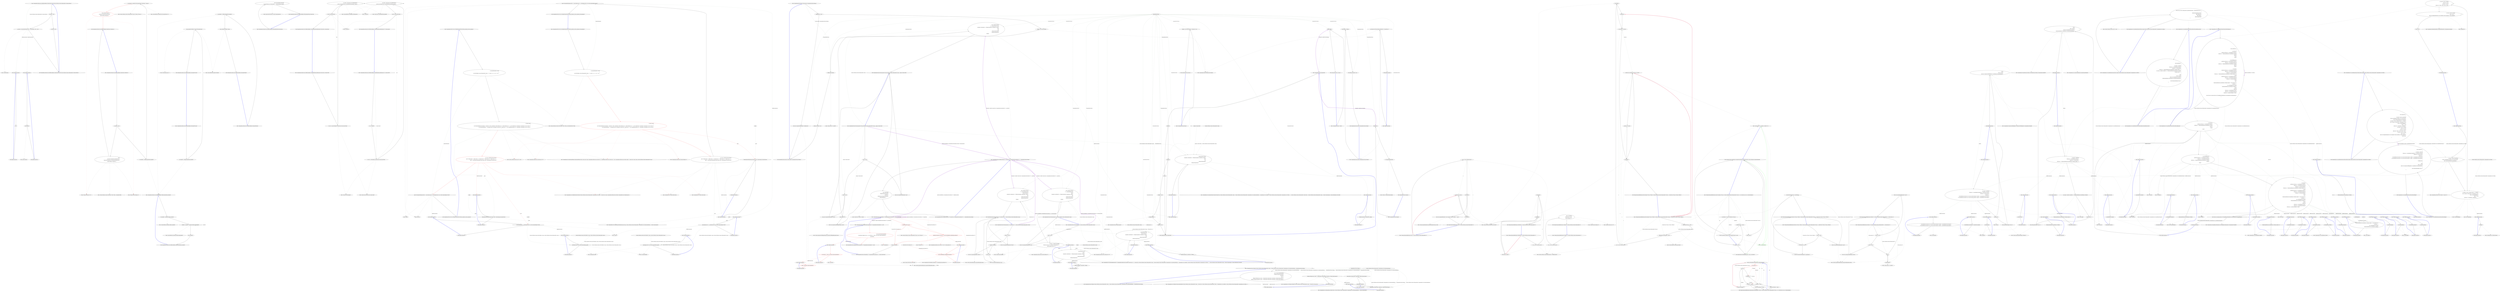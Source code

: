 digraph  {
m3_0 [label="Entry CommandLine.Infrastructure.ReflectionHelper.SetAttributeOverride(System.Collections.Generic.IEnumerable<System.Attribute>)", span="30-30", cluster="CommandLine.Infrastructure.ReflectionHelper.SetAttributeOverride(System.Collections.Generic.IEnumerable<System.Attribute>)", file="InstanceChooser.cs"];
m3_1 [label="overrides != null", span="32-32", cluster="CommandLine.Infrastructure.ReflectionHelper.SetAttributeOverride(System.Collections.Generic.IEnumerable<System.Attribute>)", file="InstanceChooser.cs"];
m3_2 [label="_overrides = overrides.ToDictionary(attr => attr.GetType(), attr => attr)", span="34-34", cluster="CommandLine.Infrastructure.ReflectionHelper.SetAttributeOverride(System.Collections.Generic.IEnumerable<System.Attribute>)", file="InstanceChooser.cs"];
m3_3 [label="_overrides = null", span="38-38", cluster="CommandLine.Infrastructure.ReflectionHelper.SetAttributeOverride(System.Collections.Generic.IEnumerable<System.Attribute>)", file="InstanceChooser.cs"];
m3_4 [label="Exit CommandLine.Infrastructure.ReflectionHelper.SetAttributeOverride(System.Collections.Generic.IEnumerable<System.Attribute>)", span="30-30", cluster="CommandLine.Infrastructure.ReflectionHelper.SetAttributeOverride(System.Collections.Generic.IEnumerable<System.Attribute>)", file="InstanceChooser.cs"];
m3_25 [label="Entry System.Collections.Generic.IEnumerable<TSource>.ToArray<TSource>()", span="0-0", cluster="System.Collections.Generic.IEnumerable<TSource>.ToArray<TSource>()", file="InstanceChooser.cs"];
m3_60 [label="Exit CommandLine.Infrastructure.ReflectionHelper.GetExecutingOrEntryAssembly()", span="102-102", cluster="CommandLine.Infrastructure.ReflectionHelper.GetExecutingOrEntryAssembly()", file="InstanceChooser.cs"];
m3_23 [label="Entry CommandLine.Infrastructure.ReflectionHelper.GetExecutingOrEntryAssembly()", span="102-102", cluster="CommandLine.Infrastructure.ReflectionHelper.GetExecutingOrEntryAssembly()", file="InstanceChooser.cs"];
m3_57 [label="var assembly = Assembly.GetEntryAssembly()", span="104-104", cluster="CommandLine.Infrastructure.ReflectionHelper.GetExecutingOrEntryAssembly()", file="InstanceChooser.cs"];
m3_58 [label="assembly = assembly ?? Assembly.GetExecutingAssembly()", span="107-107", cluster="CommandLine.Infrastructure.ReflectionHelper.GetExecutingOrEntryAssembly()", file="InstanceChooser.cs"];
m3_59 [label="return assembly;", span="110-110", cluster="CommandLine.Infrastructure.ReflectionHelper.GetExecutingOrEntryAssembly()", file="InstanceChooser.cs"];
m3_39 [label="Entry string.StartsWith(string, System.StringComparison)", span="0-0", cluster="string.StartsWith(string, System.StringComparison)", file="InstanceChooser.cs"];
m3_27 [label="var assembly = GetExecutingOrEntryAssembly()", span="69-69", cluster="CommandLine.Infrastructure.ReflectionHelper.GetAssemblyName()", file="InstanceChooser.cs"];
m3_26 [label="Entry CommandLine.Infrastructure.ReflectionHelper.GetAssemblyName()", span="67-67", cluster="CommandLine.Infrastructure.ReflectionHelper.GetAssemblyName()", file="InstanceChooser.cs"];
m3_28 [label="return assembly.GetName().Name;", span="70-70", cluster="CommandLine.Infrastructure.ReflectionHelper.GetAssemblyName()", file="InstanceChooser.cs"];
m3_29 [label="Exit CommandLine.Infrastructure.ReflectionHelper.GetAssemblyName()", span="67-67", cluster="CommandLine.Infrastructure.ReflectionHelper.GetAssemblyName()", file="InstanceChooser.cs"];
m3_49 [label="Entry System.Type.CreateDefaultForImmutable()", span="153-153", cluster="System.Type.CreateDefaultForImmutable()", file="InstanceChooser.cs"];
m3_48 [label="Entry System.Reflection.MethodBase.GetParameters()", span="0-0", cluster="System.Reflection.MethodBase.GetParameters()", file="InstanceChooser.cs"];
m3_16 [label="var assembly = GetExecutingOrEntryAssembly()", span="54-54", cluster="CommandLine.Infrastructure.ReflectionHelper.GetAttribute<TAttribute>()", file="InstanceChooser.cs"];
m3_13 [label="Entry CommandLine.Infrastructure.ReflectionHelper.GetAttribute<TAttribute>()", span="42-42", cluster="CommandLine.Infrastructure.ReflectionHelper.GetAttribute<TAttribute>()", file="InstanceChooser.cs"];
m3_14 [label="_overrides != null", span="46-46", cluster="CommandLine.Infrastructure.ReflectionHelper.GetAttribute<TAttribute>()", file="InstanceChooser.cs"];
m3_15 [label="return \r\n                    _overrides.ContainsKey(typeof(TAttribute)) ?\r\n                        Maybe.Just((TAttribute)_overrides[typeof(TAttribute)]) :\r\n                        Maybe.Nothing< TAttribute>();", span="48-51", cluster="CommandLine.Infrastructure.ReflectionHelper.GetAttribute<TAttribute>()", file="InstanceChooser.cs"];
m3_17 [label="var attributes = assembly.GetCustomAttributes<TAttribute>().ToArray()", span="59-59", cluster="CommandLine.Infrastructure.ReflectionHelper.GetAttribute<TAttribute>()", file="InstanceChooser.cs"];
m3_18 [label="return attributes.Length > 0\r\n                ? Maybe.Just((TAttribute)attributes[0])\r\n                : Maybe.Nothing<TAttribute>();", span="62-64", cluster="CommandLine.Infrastructure.ReflectionHelper.GetAttribute<TAttribute>()", color=red, community=0, file="InstanceChooser.cs"];
m3_19 [label="Exit CommandLine.Infrastructure.ReflectionHelper.GetAttribute<TAttribute>()", span="42-42", cluster="CommandLine.Infrastructure.ReflectionHelper.GetAttribute<TAttribute>()", file="InstanceChooser.cs"];
m3_35 [label="Entry T.ToStringInvariant<T>()", span="15-15", cluster="T.ToStringInvariant<T>()", file="InstanceChooser.cs"];
m3_46 [label="Entry System.Type.GetTypeInfo()", span="0-0", cluster="System.Type.GetTypeInfo()", file="InstanceChooser.cs"];
m3_51 [label="Entry Unk.Invoke", span="", cluster="Unk.Invoke", file="InstanceChooser.cs"];
m3_21 [label="Entry CSharpx.Maybe.Just<T>(T)", span="124-124", cluster="CSharpx.Maybe.Just<T>(T)", file="InstanceChooser.cs"];
m3_9 [label="Entry object.GetType()", span="0-0", cluster="object.GetType()", file="InstanceChooser.cs"];
m3_10 [label="Entry lambda expression", span="34-34", cluster="lambda expression", file="InstanceChooser.cs"];
m3_6 [label="Entry lambda expression", span="34-34", cluster="lambda expression", file="InstanceChooser.cs"];
m3_7 [label="attr.GetType()", span="34-34", cluster="lambda expression", file="InstanceChooser.cs"];
m3_8 [label="Exit lambda expression", span="34-34", cluster="lambda expression", file="InstanceChooser.cs"];
m3_11 [label=attr, span="34-34", cluster="lambda expression", file="InstanceChooser.cs"];
m3_12 [label="Exit lambda expression", span="34-34", cluster="lambda expression", file="InstanceChooser.cs"];
m3_52 [label="Entry CommandLine.Infrastructure.ReflectionHelper.CreateDefaultImmutableInstance(System.Type, System.Type[])", span="94-94", cluster="CommandLine.Infrastructure.ReflectionHelper.CreateDefaultImmutableInstance(System.Type, System.Type[])", file="InstanceChooser.cs"];
m3_53 [label="var ctor = type.GetTypeInfo().GetConstructor(constructorTypes)", span="96-96", cluster="CommandLine.Infrastructure.ReflectionHelper.CreateDefaultImmutableInstance(System.Type, System.Type[])", file="InstanceChooser.cs"];
m3_54 [label="var values = (from prms in ctor.GetParameters()\r\n                          select prms.ParameterType.CreateDefaultForImmutable()).ToArray()", span="97-98", cluster="CommandLine.Infrastructure.ReflectionHelper.CreateDefaultImmutableInstance(System.Type, System.Type[])", file="InstanceChooser.cs"];
m3_55 [label="return ctor.Invoke(values);", span="99-99", cluster="CommandLine.Infrastructure.ReflectionHelper.CreateDefaultImmutableInstance(System.Type, System.Type[])", file="InstanceChooser.cs"];
m3_56 [label="Exit CommandLine.Infrastructure.ReflectionHelper.CreateDefaultImmutableInstance(System.Type, System.Type[])", span="94-94", cluster="CommandLine.Infrastructure.ReflectionHelper.CreateDefaultImmutableInstance(System.Type, System.Type[])", file="InstanceChooser.cs"];
m3_40 [label="Entry CommandLine.Infrastructure.ReflectionHelper.CreateDefaultImmutableInstance<T>(System.Type[])", span="85-85", cluster="CommandLine.Infrastructure.ReflectionHelper.CreateDefaultImmutableInstance<T>(System.Type[])", file="InstanceChooser.cs"];
m3_41 [label="var t = typeof(T)", span="87-87", cluster="CommandLine.Infrastructure.ReflectionHelper.CreateDefaultImmutableInstance<T>(System.Type[])", file="InstanceChooser.cs"];
m3_42 [label="var ctor = t.GetTypeInfo().GetConstructor(constructorTypes)", span="88-88", cluster="CommandLine.Infrastructure.ReflectionHelper.CreateDefaultImmutableInstance<T>(System.Type[])", file="InstanceChooser.cs"];
m3_43 [label="var values = (from prms in ctor.GetParameters()\r\n                          select prms.ParameterType.CreateDefaultForImmutable()).ToArray()", span="89-90", cluster="CommandLine.Infrastructure.ReflectionHelper.CreateDefaultImmutableInstance<T>(System.Type[])", file="InstanceChooser.cs"];
m3_44 [label="return (T)ctor.Invoke(values);", span="91-91", cluster="CommandLine.Infrastructure.ReflectionHelper.CreateDefaultImmutableInstance<T>(System.Type[])", file="InstanceChooser.cs"];
m3_45 [label="Exit CommandLine.Infrastructure.ReflectionHelper.CreateDefaultImmutableInstance<T>(System.Type[])", span="85-85", cluster="CommandLine.Infrastructure.ReflectionHelper.CreateDefaultImmutableInstance<T>(System.Type[])", file="InstanceChooser.cs"];
m3_36 [label="Entry CommandLine.Infrastructure.ReflectionHelper.IsFSharpOptionType(System.Type)", span="79-79", cluster="CommandLine.Infrastructure.ReflectionHelper.IsFSharpOptionType(System.Type)", file="InstanceChooser.cs"];
m3_37 [label="return type.FullName.StartsWith(\r\n                ''Microsoft.FSharp.Core.FSharpOption`1'', StringComparison.Ordinal);", span="81-82", cluster="CommandLine.Infrastructure.ReflectionHelper.IsFSharpOptionType(System.Type)", file="InstanceChooser.cs"];
m3_38 [label="Exit CommandLine.Infrastructure.ReflectionHelper.IsFSharpOptionType(System.Type)", span="79-79", cluster="CommandLine.Infrastructure.ReflectionHelper.IsFSharpOptionType(System.Type)", file="InstanceChooser.cs"];
m3_20 [label="Entry System.Collections.Generic.IDictionary<TKey, TValue>.ContainsKey(TKey)", span="0-0", cluster="System.Collections.Generic.IDictionary<TKey, TValue>.ContainsKey(TKey)", file="InstanceChooser.cs"];
m3_62 [label="Entry System.Reflection.Assembly.GetExecutingAssembly()", span="0-0", cluster="System.Reflection.Assembly.GetExecutingAssembly()", file="InstanceChooser.cs"];
m3_61 [label="Entry System.Reflection.Assembly.GetEntryAssembly()", span="0-0", cluster="System.Reflection.Assembly.GetEntryAssembly()", file="InstanceChooser.cs"];
m3_47 [label="Entry System.Type.GetConstructor(System.Type[])", span="0-0", cluster="System.Type.GetConstructor(System.Type[])", file="InstanceChooser.cs"];
m3_22 [label="Entry CSharpx.Maybe.Nothing<T>()", span="116-116", cluster="CSharpx.Maybe.Nothing<T>()", file="InstanceChooser.cs"];
m3_30 [label="Entry System.Reflection.Assembly.GetName()", span="0-0", cluster="System.Reflection.Assembly.GetName()", file="InstanceChooser.cs"];
m3_24 [label="Entry System.Reflection.Assembly.GetCustomAttributes<T>()", span="0-0", cluster="System.Reflection.Assembly.GetCustomAttributes<T>()", file="InstanceChooser.cs"];
m3_32 [label="var assembly = GetExecutingOrEntryAssembly()", span="75-75", cluster="CommandLine.Infrastructure.ReflectionHelper.GetAssemblyVersion()", file="InstanceChooser.cs"];
m3_31 [label="Entry CommandLine.Infrastructure.ReflectionHelper.GetAssemblyVersion()", span="73-73", cluster="CommandLine.Infrastructure.ReflectionHelper.GetAssemblyVersion()", file="InstanceChooser.cs"];
m3_33 [label="return assembly.GetName().Version.ToStringInvariant();", span="76-76", cluster="CommandLine.Infrastructure.ReflectionHelper.GetAssemblyVersion()", file="InstanceChooser.cs"];
m3_34 [label="Exit CommandLine.Infrastructure.ReflectionHelper.GetAssemblyVersion()", span="73-73", cluster="CommandLine.Infrastructure.ReflectionHelper.GetAssemblyVersion()", file="InstanceChooser.cs"];
m3_50 [label="Entry Unk.ToArray", span="", cluster="Unk.ToArray", file="InstanceChooser.cs"];
m3_5 [label="Entry Unk.ToDictionary", span="", cluster="Unk.ToDictionary", file="InstanceChooser.cs"];
m4_0 [label="Entry CommandLine.Tests.Unit.Core.TokenPartitionerTests.Partition_sequence_returns_sequence()", span="14-14", cluster="CommandLine.Tests.Unit.Core.TokenPartitionerTests.Partition_sequence_returns_sequence()", file="InstanceChooserTests.cs"];
m4_1 [label="var expectedSequence = new[]\r\n                {\r\n                    new KeyValuePair<string, IEnumerable<string>>(''i'', new[] {''10'', ''20'', ''30'', ''40''}) \r\n                }", span="17-20", cluster="CommandLine.Tests.Unit.Core.TokenPartitionerTests.Partition_sequence_returns_sequence()", file="InstanceChooserTests.cs"];
m4_2 [label="var specs =new[]\r\n                {\r\n                    new OptionSpecification(string.Empty, ''stringvalue'', false, string.Empty, Maybe.Nothing<int>(), Maybe.Nothing<int>(), '\0', null, typeof(string), string.Empty, string.Empty, new List<string>()),\r\n                    new OptionSpecification(''i'', string.Empty, false, string.Empty, Maybe.Just(3), Maybe.Just(4), '\0', null, typeof(IEnumerable<int>), string.Empty, string.Empty, new List<string>())\r\n                }", span="21-25", cluster="CommandLine.Tests.Unit.Core.TokenPartitionerTests.Partition_sequence_returns_sequence()", file="InstanceChooserTests.cs"];
m4_4 [label="Assert.True(expectedSequence.All(a => result.Options.Any(r => a.Key.Equals(r.Key) && a.Value.SequenceEqual(r.Value))))", span="34-34", cluster="CommandLine.Tests.Unit.Core.TokenPartitionerTests.Partition_sequence_returns_sequence()", file="InstanceChooserTests.cs"];
m4_3 [label="var result = TokenPartitioner.Partition(\r\n                new[] { Token.Name(''i''), Token.Value(''10''), Token.Value(''20''), Token.Value(''30''), Token.Value(''40'') },\r\n                name => TypeLookup.FindTypeDescriptor(name, specs, StringComparer.InvariantCulture)\r\n                )", span="28-31", cluster="CommandLine.Tests.Unit.Core.TokenPartitionerTests.Partition_sequence_returns_sequence()", color=red, community=0, file="InstanceChooserTests.cs"];
m4_5 [label="Exit CommandLine.Tests.Unit.Core.TokenPartitionerTests.Partition_sequence_returns_sequence()", span="14-14", cluster="CommandLine.Tests.Unit.Core.TokenPartitionerTests.Partition_sequence_returns_sequence()", file="InstanceChooserTests.cs"];
m4_8 [label="Entry CommandLine.Infrastructure.Maybe.Nothing<T>()", span="63-63", cluster="CommandLine.Infrastructure.Maybe.Nothing<T>()", file="InstanceChooserTests.cs"];
m4_6 [label="Entry System.Collections.Generic.KeyValuePair<TKey, TValue>.KeyValuePair(TKey, TValue)", span="0-0", cluster="System.Collections.Generic.KeyValuePair<TKey, TValue>.KeyValuePair(TKey, TValue)", file="InstanceChooserTests.cs"];
m4_10 [label="Entry CommandLine.Infrastructure.Maybe.Just<T>(T)", span="68-68", cluster="CommandLine.Infrastructure.Maybe.Just<T>(T)", file="InstanceChooserTests.cs"];
m4_7 [label="Entry CommandLine.Core.OptionSpecification.OptionSpecification(string, string, bool, string, CommandLine.Infrastructure.Maybe<int>, CommandLine.Infrastructure.Maybe<int>, char, CommandLine.Infrastructure.Maybe<object>, System.Type, string, string, System.Collections.Generic.IEnumerable<string>)", span="17-17", cluster="CommandLine.Core.OptionSpecification.OptionSpecification(string, string, bool, string, CommandLine.Infrastructure.Maybe<int>, CommandLine.Infrastructure.Maybe<int>, char, CommandLine.Infrastructure.Maybe<object>, System.Type, string, string, System.Collections.Generic.IEnumerable<string>)", file="InstanceChooserTests.cs"];
m4_13 [label="Entry CommandLine.Core.TokenPartitioner.Partition(System.Collections.Generic.IEnumerable<CommandLine.Core.Token>, System.Func<string, CommandLine.Infrastructure.Maybe<CommandLine.Core.TypeDescriptor>>)", span="12-12", cluster="CommandLine.Core.TokenPartitioner.Partition(System.Collections.Generic.IEnumerable<CommandLine.Core.Token>, System.Func<string, CommandLine.Infrastructure.Maybe<CommandLine.Core.TypeDescriptor>>)", file="InstanceChooserTests.cs"];
m4_15 [label="Entry Unk.True", span="", cluster="Unk.True", file="InstanceChooserTests.cs"];
m4_14 [label="Entry Unk.All", span="", cluster="Unk.All", file="InstanceChooserTests.cs"];
m4_41 [label="Entry lambda expression", span="60-60", cluster="lambda expression", file="InstanceChooserTests.cs"];
m4_17 [label="TypeLookup.FindTypeDescriptor(name, specs, StringComparer.InvariantCulture)", span="30-30", cluster="lambda expression", file="InstanceChooserTests.cs"];
m4_16 [label="Entry lambda expression", span="30-30", cluster="lambda expression", file="InstanceChooserTests.cs"];
m4_21 [label="result.Options.Any(r => a.Key.Equals(r.Key) && a.Value.SequenceEqual(r.Value))", span="34-34", cluster="lambda expression", file="InstanceChooserTests.cs"];
m4_20 [label="Entry lambda expression", span="34-34", cluster="lambda expression", file="InstanceChooserTests.cs"];
m4_18 [label="Exit lambda expression", span="30-30", cluster="lambda expression", file="InstanceChooserTests.cs"];
m4_22 [label="Exit lambda expression", span="34-34", cluster="lambda expression", file="InstanceChooserTests.cs"];
m4_24 [label="Entry lambda expression", span="34-34", cluster="lambda expression", file="InstanceChooserTests.cs"];
m4_25 [label="a.Key.Equals(r.Key) && a.Value.SequenceEqual(r.Value)", span="34-34", cluster="lambda expression", file="InstanceChooserTests.cs"];
m4_26 [label="Exit lambda expression", span="34-34", cluster="lambda expression", file="InstanceChooserTests.cs"];
m4_36 [label="TypeLookup.FindTypeDescriptor(name, specs, StringComparer.InvariantCulture)", span="56-56", cluster="lambda expression", file="InstanceChooserTests.cs"];
m4_35 [label="Entry lambda expression", span="56-56", cluster="lambda expression", file="InstanceChooserTests.cs"];
m4_39 [label="result.Options.Any(r => a.Key.Equals(r.Key) && a.Value.SequenceEqual(r.Value))", span="60-60", cluster="lambda expression", file="InstanceChooserTests.cs"];
m4_38 [label="Entry lambda expression", span="60-60", cluster="lambda expression", file="InstanceChooserTests.cs"];
m4_37 [label="Exit lambda expression", span="56-56", cluster="lambda expression", file="InstanceChooserTests.cs"];
m4_40 [label="Exit lambda expression", span="60-60", cluster="lambda expression", file="InstanceChooserTests.cs"];
m4_42 [label="a.Key.Equals(r.Key) && a.Value.SequenceEqual(r.Value)", span="60-60", cluster="lambda expression", file="InstanceChooserTests.cs"];
m4_43 [label="Exit lambda expression", span="60-60", cluster="lambda expression", file="InstanceChooserTests.cs"];
m4_19 [label="Entry CommandLine.Core.TypeLookup.FindTypeDescriptor(string, System.Collections.Generic.IEnumerable<CommandLine.Core.OptionSpecification>, System.StringComparer)", span="11-11", cluster="CommandLine.Core.TypeLookup.FindTypeDescriptor(string, System.Collections.Generic.IEnumerable<CommandLine.Core.OptionSpecification>, System.StringComparer)", file="InstanceChooserTests.cs"];
m4_27 [label="Entry string.Equals(string)", span="0-0", cluster="string.Equals(string)", file="InstanceChooserTests.cs"];
m4_11 [label="Entry CommandLine.Core.Token.Name(string)", span="19-19", cluster="CommandLine.Core.Token.Name(string)", file="InstanceChooserTests.cs"];
m4_28 [label="Entry Unk.SequenceEqual", span="", cluster="Unk.SequenceEqual", file="InstanceChooserTests.cs"];
m4_23 [label="Entry Unk.Any", span="", cluster="Unk.Any", file="InstanceChooserTests.cs"];
m4_12 [label="Entry CommandLine.Core.Token.Value(string)", span="24-24", cluster="CommandLine.Core.Token.Value(string)", file="InstanceChooserTests.cs"];
m4_29 [label="Entry CommandLine.Tests.Unit.Core.TokenPartitionerTests.Partition_sequence_returns_sequence_with_duplicates()", span="40-40", cluster="CommandLine.Tests.Unit.Core.TokenPartitionerTests.Partition_sequence_returns_sequence_with_duplicates()", file="InstanceChooserTests.cs"];
m4_30 [label="var expectedSequence = new[]\r\n                {\r\n                    new KeyValuePair<string, IEnumerable<string>>(''i'', new[] {''10'', ''10'', ''30'', ''40''}) \r\n                }", span="43-46", cluster="CommandLine.Tests.Unit.Core.TokenPartitionerTests.Partition_sequence_returns_sequence_with_duplicates()", file="InstanceChooserTests.cs"];
m4_31 [label="var specs =new[]\r\n                {\r\n                    new OptionSpecification(string.Empty, ''stringvalue'', false, string.Empty, Maybe.Nothing<int>(), Maybe.Nothing<int>(), '\0', null, typeof(string), string.Empty, string.Empty, new List<string>()),\r\n                    new OptionSpecification(''i'', string.Empty, false, string.Empty, Maybe.Just(3), Maybe.Just(4), '\0', null, typeof(IEnumerable<int>), string.Empty, string.Empty, new List<string>())\r\n                }", span="47-51", cluster="CommandLine.Tests.Unit.Core.TokenPartitionerTests.Partition_sequence_returns_sequence_with_duplicates()", color=red, community=0, file="InstanceChooserTests.cs"];
m4_33 [label="Assert.True(expectedSequence.All(a => result.Options.Any(r => a.Key.Equals(r.Key) && a.Value.SequenceEqual(r.Value))))", span="60-60", cluster="CommandLine.Tests.Unit.Core.TokenPartitionerTests.Partition_sequence_returns_sequence_with_duplicates()", file="InstanceChooserTests.cs"];
m4_32 [label="var result = TokenPartitioner.Partition(\r\n                new[] { Token.Name(''i''), Token.Value(''10''), Token.Value(''10''), Token.Value(''30''), Token.Value(''40'') },\r\n                name => TypeLookup.FindTypeDescriptor(name, specs, StringComparer.InvariantCulture)\r\n                )", span="54-57", cluster="CommandLine.Tests.Unit.Core.TokenPartitionerTests.Partition_sequence_returns_sequence_with_duplicates()", file="InstanceChooserTests.cs"];
m4_34 [label="Exit CommandLine.Tests.Unit.Core.TokenPartitionerTests.Partition_sequence_returns_sequence_with_duplicates()", span="40-40", cluster="CommandLine.Tests.Unit.Core.TokenPartitionerTests.Partition_sequence_returns_sequence_with_duplicates()", file="InstanceChooserTests.cs"];
m4_9 [label="Entry System.Collections.Generic.List<T>.List()", span="0-0", cluster="System.Collections.Generic.List<T>.List()", file="InstanceChooserTests.cs"];
m4_44 [label=specs, span="", file="InstanceChooserTests.cs"];
m4_45 [label=result, span="", file="InstanceChooserTests.cs"];
m4_46 [label="System.Collections.Generic.KeyValuePair<string, System.Collections.Generic.IEnumerable<string>>", span="", file="InstanceChooserTests.cs"];
m4_47 [label=specs, span="", file="InstanceChooserTests.cs"];
m4_48 [label=result, span="", file="InstanceChooserTests.cs"];
m4_49 [label="System.Collections.Generic.KeyValuePair<string, System.Collections.Generic.IEnumerable<string>>", span="", file="InstanceChooserTests.cs"];
m5_8 [label="Entry CommandLine.Parser.Parser(System.Action<CommandLine.ParserSettings>)", span="36-36", cluster="CommandLine.Parser.Parser(System.Action<CommandLine.ParserSettings>)", file="Parser.cs"];
m5_9 [label="configuration == null", span="38-38", cluster="CommandLine.Parser.Parser(System.Action<CommandLine.ParserSettings>)", file="Parser.cs"];
m5_12 [label="configuration(settings)", span="41-41", cluster="CommandLine.Parser.Parser(System.Action<CommandLine.ParserSettings>)", file="Parser.cs"];
m5_10 [label="throw new ArgumentNullException(''configuration'');", span="38-38", cluster="CommandLine.Parser.Parser(System.Action<CommandLine.ParserSettings>)", file="Parser.cs"];
m5_11 [label="settings = new ParserSettings()", span="40-40", cluster="CommandLine.Parser.Parser(System.Action<CommandLine.ParserSettings>)", file="Parser.cs"];
m5_13 [label="settings.Consumed = true", span="42-42", cluster="CommandLine.Parser.Parser(System.Action<CommandLine.ParserSettings>)", file="Parser.cs"];
m5_14 [label="Exit CommandLine.Parser.Parser(System.Action<CommandLine.ParserSettings>)", span="36-36", cluster="CommandLine.Parser.Parser(System.Action<CommandLine.ParserSettings>)", file="Parser.cs"];
m5_20 [label="Entry CommandLine.Parser.~Parser()", span="54-54", cluster="CommandLine.Parser.~Parser()", file="Parser.cs"];
m5_21 [label="Dispose(false)", span="56-56", cluster="CommandLine.Parser.~Parser()", file="Parser.cs"];
m5_22 [label="Exit CommandLine.Parser.~Parser()", span="54-54", cluster="CommandLine.Parser.~Parser()", file="Parser.cs"];
m5_16 [label="Entry System.Action<T>.Invoke(T)", span="0-0", cluster="System.Action<T>.Invoke(T)", file="Parser.cs"];
m5_58 [label="Entry CommandLine.Parser.ParseArguments(System.Collections.Generic.IEnumerable<string>, params System.Type[])", span="141-141", cluster="CommandLine.Parser.ParseArguments(System.Collections.Generic.IEnumerable<string>, params System.Type[])", file="Parser.cs"];
m5_59 [label="args == null", span="143-143", cluster="CommandLine.Parser.ParseArguments(System.Collections.Generic.IEnumerable<string>, params System.Type[])", file="Parser.cs"];
m5_61 [label="types == null", span="144-144", cluster="CommandLine.Parser.ParseArguments(System.Collections.Generic.IEnumerable<string>, params System.Type[])", file="Parser.cs"];
m5_63 [label="types.Length == 0", span="145-145", cluster="CommandLine.Parser.ParseArguments(System.Collections.Generic.IEnumerable<string>, params System.Type[])", file="Parser.cs"];
m5_65 [label="return MakeParserResult(\r\n                () => InstanceChooser.Choose(\r\n                    (arguments, optionSpecs) => Tokenize(arguments, optionSpecs, settings),\r\n                    types,\r\n                    args,\r\n                    settings.NameComparer,\r\n                    settings.ParsingCulture),\r\n                settings);", span="147-154", cluster="CommandLine.Parser.ParseArguments(System.Collections.Generic.IEnumerable<string>, params System.Type[])", file="Parser.cs"];
m5_60 [label="throw new ArgumentNullException(''args'');", span="143-143", cluster="CommandLine.Parser.ParseArguments(System.Collections.Generic.IEnumerable<string>, params System.Type[])", file="Parser.cs"];
m5_62 [label="throw new ArgumentNullException(''types'');", span="144-144", cluster="CommandLine.Parser.ParseArguments(System.Collections.Generic.IEnumerable<string>, params System.Type[])", file="Parser.cs"];
m5_64 [label="throw new ArgumentOutOfRangeException(''types'');", span="145-145", cluster="CommandLine.Parser.ParseArguments(System.Collections.Generic.IEnumerable<string>, params System.Type[])", file="Parser.cs"];
m5_66 [label="Exit CommandLine.Parser.ParseArguments(System.Collections.Generic.IEnumerable<string>, params System.Type[])", span="141-141", cluster="CommandLine.Parser.ParseArguments(System.Collections.Generic.IEnumerable<string>, params System.Type[])", file="Parser.cs"];
m5_3 [label="Entry CommandLine.Parser.Parser(CommandLine.ParserSettings)", span="45-45", cluster="CommandLine.Parser.Parser(CommandLine.ParserSettings)", file="Parser.cs"];
m5_17 [label="this.settings = settings", span="47-47", cluster="CommandLine.Parser.Parser(CommandLine.ParserSettings)", file="Parser.cs"];
m5_18 [label="this.settings.Consumed = true", span="48-48", cluster="CommandLine.Parser.Parser(CommandLine.ParserSettings)", file="Parser.cs"];
m5_19 [label="Exit CommandLine.Parser.Parser(CommandLine.ParserSettings)", span="45-45", cluster="CommandLine.Parser.Parser(CommandLine.ParserSettings)", file="Parser.cs"];
m5_67 [label="Entry System.ArgumentOutOfRangeException.ArgumentOutOfRangeException(string)", span="0-0", cluster="System.ArgumentOutOfRangeException.ArgumentOutOfRangeException(string)", file="Parser.cs"];
m5_42 [label="Entry CommandLine.Parser.ParseArguments<T>(System.Func<T>, System.Collections.Generic.IEnumerable<string>)", span="112-112", cluster="CommandLine.Parser.ParseArguments<T>(System.Func<T>, System.Collections.Generic.IEnumerable<string>)", file="Parser.cs"];
m5_43 [label="factory == null", span="115-115", cluster="CommandLine.Parser.ParseArguments<T>(System.Func<T>, System.Collections.Generic.IEnumerable<string>)", file="Parser.cs"];
m5_47 [label="args == null", span="117-117", cluster="CommandLine.Parser.ParseArguments<T>(System.Func<T>, System.Collections.Generic.IEnumerable<string>)", file="Parser.cs"];
m5_49 [label="return MakeParserResult(\r\n                () => InstanceBuilder.Build(\r\n                    Maybe.Just(factory),\r\n                    (arguments, optionSpecs) => Tokenize(arguments, optionSpecs, settings),\r\n                    args,\r\n                    settings.NameComparer,\r\n                    settings.ParsingCulture),\r\n                settings);", span="119-126", cluster="CommandLine.Parser.ParseArguments<T>(System.Func<T>, System.Collections.Generic.IEnumerable<string>)", file="Parser.cs"];
m5_44 [label="throw new ArgumentNullException(''factory'');", span="115-115", cluster="CommandLine.Parser.ParseArguments<T>(System.Func<T>, System.Collections.Generic.IEnumerable<string>)", file="Parser.cs"];
m5_45 [label="!typeof(T).IsMutable()", span="116-116", cluster="CommandLine.Parser.ParseArguments<T>(System.Func<T>, System.Collections.Generic.IEnumerable<string>)", file="Parser.cs"];
m5_46 [label="throw new ArgumentException(''factory'');", span="116-116", cluster="CommandLine.Parser.ParseArguments<T>(System.Func<T>, System.Collections.Generic.IEnumerable<string>)", file="Parser.cs"];
m5_48 [label="throw new ArgumentNullException(''args'');", span="117-117", cluster="CommandLine.Parser.ParseArguments<T>(System.Func<T>, System.Collections.Generic.IEnumerable<string>)", file="Parser.cs"];
m5_50 [label="Exit CommandLine.Parser.ParseArguments<T>(System.Func<T>, System.Collections.Generic.IEnumerable<string>)", span="112-112", cluster="CommandLine.Parser.ParseArguments<T>(System.Func<T>, System.Collections.Generic.IEnumerable<string>)", file="Parser.cs"];
m5_51 [label="Entry System.ArgumentException.ArgumentException(string)", span="0-0", cluster="System.ArgumentException.ArgumentException(string)", file="Parser.cs"];
m5_105 [label="Entry Unk.Where", span="", cluster="Unk.Where", file="Parser.cs"];
m5_4 [label="Entry CommandLine.ParserSettings.ParserSettings()", span="25-25", cluster="CommandLine.ParserSettings.ParserSettings()", file="Parser.cs"];
m5_71 [label="Entry CommandLine.Core.InstanceChooser.Choose(System.Func<System.Collections.Generic.IEnumerable<string>, System.Collections.Generic.IEnumerable<CommandLine.Core.OptionSpecification>, CommandLine.Core.StatePair<System.Collections.Generic.IEnumerable<CommandLine.Core.Token>>>, System.Collections.Generic.IEnumerable<System.Type>, System.Collections.Generic.IEnumerable<string>, System.StringComparer, System.Globalization.CultureInfo)", span="26-26", cluster="CommandLine.Core.InstanceChooser.Choose(System.Func<System.Collections.Generic.IEnumerable<string>, System.Collections.Generic.IEnumerable<CommandLine.Core.OptionSpecification>, CommandLine.Core.StatePair<System.Collections.Generic.IEnumerable<CommandLine.Core.Token>>>, System.Collections.Generic.IEnumerable<System.Type>, System.Collections.Generic.IEnumerable<string>, System.StringComparer, System.Globalization.CultureInfo)", file="Parser.cs"];
m5_90 [label="Entry CommandLine.Core.NameLookup.Contains(string, System.Collections.Generic.IEnumerable<CommandLine.Core.OptionSpecification>, System.StringComparer)", span="11-11", cluster="CommandLine.Core.NameLookup.Contains(string, System.Collections.Generic.IEnumerable<CommandLine.Core.OptionSpecification>, System.StringComparer)", file="Parser.cs"];
m5_5 [label="Entry CommandLine.Parser.Parser()", span="25-25", cluster="CommandLine.Parser.Parser()", file="Parser.cs"];
m5_6 [label="settings = new ParserSettings { Consumed = true }", span="27-27", cluster="CommandLine.Parser.Parser()", file="Parser.cs"];
m5_7 [label="Exit CommandLine.Parser.Parser()", span="25-25", cluster="CommandLine.Parser.Parser()", file="Parser.cs"];
m5_96 [label="Entry System.Func<TResult>.Invoke()", span="0-0", cluster="System.Func<TResult>.Invoke()", file="Parser.cs"];
m5_98 [label="Entry CommandLine.Parser.DisplayHelp<T>(CommandLine.ParserResult<T>, System.IO.TextWriter)", span="196-196", cluster="CommandLine.Parser.DisplayHelp<T>(CommandLine.ParserResult<T>, System.IO.TextWriter)", file="Parser.cs"];
m5_109 [label="parserResult.Errors.Any()", span="198-198", cluster="CommandLine.Parser.DisplayHelp<T>(CommandLine.ParserResult<T>, System.IO.TextWriter)", color=red, community=0, file="Parser.cs"];
m5_110 [label="helpWriter.ToMaybe().Do(writer => writer.Write(HelpText.AutoBuild(parserResult)))", span="200-200", cluster="CommandLine.Parser.DisplayHelp<T>(CommandLine.ParserResult<T>, System.IO.TextWriter)", color=red, community=0, file="Parser.cs"];
m5_111 [label="return parserResult;", span="203-203", cluster="CommandLine.Parser.DisplayHelp<T>(CommandLine.ParserResult<T>, System.IO.TextWriter)", file="Parser.cs"];
m5_112 [label="Exit CommandLine.Parser.DisplayHelp<T>(CommandLine.ParserResult<T>, System.IO.TextWriter)", span="196-196", cluster="CommandLine.Parser.DisplayHelp<T>(CommandLine.ParserResult<T>, System.IO.TextWriter)", file="Parser.cs"];
m5_113 [label="Entry System.Collections.Generic.IEnumerable<TSource>.Any<TSource>()", span="0-0", cluster="System.Collections.Generic.IEnumerable<TSource>.Any<TSource>()", file="Parser.cs"];
m5_116 [label="Entry lambda expression", span="200-200", cluster="lambda expression", file="Parser.cs"];
m5_0 [label="Entry lambda expression", span="20-20", cluster="lambda expression", file="Parser.cs"];
m5_1 [label="new Parser(new ParserSettings{ HelpWriter = Console.Error })", span="20-20", cluster="lambda expression", file="Parser.cs"];
m5_2 [label="Exit lambda expression", span="20-20", cluster="lambda expression", file="Parser.cs"];
m5_35 [label="InstanceBuilder.Build(\r\n                    factory,\r\n                    (arguments, optionSpecs) => Tokenize(arguments, optionSpecs, settings),\r\n                    args,\r\n                    settings.NameComparer,\r\n                    settings.ParsingCulture)", span="93-98", cluster="lambda expression", file="Parser.cs"];
m5_34 [label="Entry lambda expression", span="93-98", cluster="lambda expression", file="Parser.cs"];
m5_36 [label="Exit lambda expression", span="93-98", cluster="lambda expression", file="Parser.cs"];
m5_38 [label="Entry lambda expression", span="95-95", cluster="lambda expression", file="Parser.cs"];
m5_39 [label="Tokenize(arguments, optionSpecs, settings)", span="95-95", cluster="lambda expression", file="Parser.cs"];
m5_40 [label="Exit lambda expression", span="95-95", cluster="lambda expression", file="Parser.cs"];
m5_53 [label="InstanceBuilder.Build(\r\n                    Maybe.Just(factory),\r\n                    (arguments, optionSpecs) => Tokenize(arguments, optionSpecs, settings),\r\n                    args,\r\n                    settings.NameComparer,\r\n                    settings.ParsingCulture)", span="120-125", cluster="lambda expression", file="Parser.cs"];
m5_52 [label="Entry lambda expression", span="120-125", cluster="lambda expression", file="Parser.cs"];
m5_54 [label="Exit lambda expression", span="120-125", cluster="lambda expression", file="Parser.cs"];
m5_55 [label="Entry lambda expression", span="122-122", cluster="lambda expression", file="Parser.cs"];
m5_56 [label="Tokenize(arguments, optionSpecs, settings)", span="122-122", cluster="lambda expression", file="Parser.cs"];
m5_57 [label="Exit lambda expression", span="122-122", cluster="lambda expression", file="Parser.cs"];
m5_69 [label="InstanceChooser.Choose(\r\n                    (arguments, optionSpecs) => Tokenize(arguments, optionSpecs, settings),\r\n                    types,\r\n                    args,\r\n                    settings.NameComparer,\r\n                    settings.ParsingCulture)", span="148-153", cluster="lambda expression", file="Parser.cs"];
m5_68 [label="Entry lambda expression", span="148-153", cluster="lambda expression", file="Parser.cs"];
m5_70 [label="Exit lambda expression", span="148-153", cluster="lambda expression", file="Parser.cs"];
m5_72 [label="Entry lambda expression", span="149-149", cluster="lambda expression", file="Parser.cs"];
m5_73 [label="Tokenize(arguments, optionSpecs, settings)", span="149-149", cluster="lambda expression", file="Parser.cs"];
m5_74 [label="Exit lambda expression", span="149-149", cluster="lambda expression", file="Parser.cs"];
m5_85 [label="Tokenizer.Tokenize(args, name => NameLookup.Contains(name, optionSpecs, settings.NameComparer))", span="176-176", cluster="lambda expression", file="Parser.cs"];
m5_88 [label="NameLookup.Contains(name, optionSpecs, settings.NameComparer)", span="176-176", cluster="lambda expression", file="Parser.cs"];
m5_92 [label="NameLookup.Contains(name, optionSpecs, settings.NameComparer)", span="177-177", cluster="lambda expression", file="Parser.cs"];
m5_84 [label="Entry lambda expression", span="175-176", cluster="lambda expression", file="Parser.cs"];
m5_91 [label="Entry lambda expression", span="177-177", cluster="lambda expression", file="Parser.cs"];
m5_86 [label="Exit lambda expression", span="175-176", cluster="lambda expression", file="Parser.cs"];
m5_87 [label="Entry lambda expression", span="176-176", cluster="lambda expression", file="Parser.cs"];
m5_89 [label="Exit lambda expression", span="176-176", cluster="lambda expression", file="Parser.cs"];
m5_93 [label="Exit lambda expression", span="177-177", cluster="lambda expression", file="Parser.cs"];
m5_102 [label="Entry lambda expression", span="192-192", cluster="lambda expression", file="Parser.cs"];
m5_103 [label="errs.Where(e => e.Tag != ErrorType.UnknownOptionError)", span="192-192", cluster="lambda expression", color=red, community=0, file="Parser.cs"];
m5_104 [label="Exit lambda expression", span="192-192", cluster="lambda expression", file="Parser.cs"];
m5_106 [label="Entry lambda expression", span="192-192", cluster="lambda expression", file="Parser.cs"];
m5_107 [label="e.Tag != ErrorType.UnknownOptionError", span="192-192", cluster="lambda expression", color=red, community=0, file="Parser.cs"];
m5_108 [label="Exit lambda expression", span="192-192", cluster="lambda expression", file="Parser.cs"];
m5_117 [label="writer.Write(HelpText.AutoBuild(parserResult))", span="200-200", cluster="lambda expression", color=red, community=0, file="Parser.cs"];
m5_118 [label="Exit lambda expression", span="200-200", cluster="lambda expression", file="Parser.cs"];
m5_114 [label="Entry T.ToMaybe<T>()", span="79-79", cluster="T.ToMaybe<T>()", file="Parser.cs"];
m5_97 [label="Entry CommandLine.Parser.HandleUnknownArguments<T>(CommandLine.ParserResult<T>, bool)", span="189-189", cluster="CommandLine.Parser.HandleUnknownArguments<T>(CommandLine.ParserResult<T>, bool)", file="Parser.cs"];
m5_99 [label="return ignoreUnknownArguments\r\n                       ? parserResult.MapErrors(errs => errs.Where(e => e.Tag != ErrorType.UnknownOptionError))\r\n                       : parserResult;", span="191-193", cluster="CommandLine.Parser.HandleUnknownArguments<T>(CommandLine.ParserResult<T>, bool)", color=red, community=0, file="Parser.cs"];
m5_100 [label="Exit CommandLine.Parser.HandleUnknownArguments<T>(CommandLine.ParserResult<T>, bool)", span="189-189", cluster="CommandLine.Parser.HandleUnknownArguments<T>(CommandLine.ParserResult<T>, bool)", file="Parser.cs"];
m5_101 [label="Entry Unk.MapErrors", span="", cluster="Unk.MapErrors", file="Parser.cs"];
m5_31 [label="Entry CommandLine.Infrastructure.Maybe.Just<T>(T)", span="68-68", cluster="CommandLine.Infrastructure.Maybe.Just<T>(T)", file="Parser.cs"];
m5_119 [label="Entry CommandLine.Text.HelpText.AutoBuild<T>(CommandLine.ParserResult<T>)", span="252-252", cluster="CommandLine.Text.HelpText.AutoBuild<T>(CommandLine.ParserResult<T>)", file="Parser.cs"];
m5_115 [label="Entry CommandLine.Infrastructure.Maybe<T>.Do<T>(System.Action<T>)", span="108-108", cluster="CommandLine.Infrastructure.Maybe<T>.Do<T>(System.Action<T>)", file="Parser.cs"];
m5_83 [label="Entry CommandLine.Core.Tokenizer.Tokenize(System.Collections.Generic.IEnumerable<string>, System.Func<string, bool>)", span="11-11", cluster="CommandLine.Core.Tokenizer.Tokenize(System.Collections.Generic.IEnumerable<string>, System.Func<string, bool>)", file="Parser.cs"];
m5_82 [label="Entry CommandLine.Core.Tokenizer.PreprocessDashDash(System.Collections.Generic.IEnumerable<string>, System.Func<System.Collections.Generic.IEnumerable<string>, CommandLine.Core.StatePair<System.Collections.Generic.IEnumerable<CommandLine.Core.Token>>>)", span="31-31", cluster="CommandLine.Core.Tokenizer.PreprocessDashDash(System.Collections.Generic.IEnumerable<string>, System.Func<System.Collections.Generic.IEnumerable<string>, CommandLine.Core.StatePair<System.Collections.Generic.IEnumerable<CommandLine.Core.Token>>>)", file="Parser.cs"];
m5_79 [label="Entry System.GC.SuppressFinalize(object)", span="0-0", cluster="System.GC.SuppressFinalize(object)", file="Parser.cs"];
m5_128 [label="Entry CommandLine.ParserSettings.Dispose()", span="119-119", cluster="CommandLine.ParserSettings.Dispose()", file="Parser.cs"];
m5_30 [label="Entry System.Type.IsMutable()", span="115-115", cluster="System.Type.IsMutable()", file="Parser.cs"];
m5_33 [label="Entry CommandLine.Parser.MakeParserResult<T>(System.Func<CommandLine.ParserResult<T>>, CommandLine.ParserSettings)", span="180-180", cluster="CommandLine.Parser.MakeParserResult<T>(System.Func<CommandLine.ParserResult<T>>, CommandLine.ParserSettings)", file="Parser.cs"];
m5_94 [label="return DisplayHelp(\r\n                HandleUnknownArguments(\r\n                    parseFunc(),\r\n                    settings.IgnoreUnknownArguments),\r\n                settings.HelpWriter);", span="182-186", cluster="CommandLine.Parser.MakeParserResult<T>(System.Func<CommandLine.ParserResult<T>>, CommandLine.ParserSettings)", file="Parser.cs"];
m5_95 [label="Exit CommandLine.Parser.MakeParserResult<T>(System.Func<CommandLine.ParserResult<T>>, CommandLine.ParserSettings)", span="180-180", cluster="CommandLine.Parser.MakeParserResult<T>(System.Func<CommandLine.ParserResult<T>>, CommandLine.ParserSettings)", file="Parser.cs"];
m5_32 [label="Entry CommandLine.Infrastructure.Maybe.Nothing<T>()", span="63-63", cluster="CommandLine.Infrastructure.Maybe.Nothing<T>()", file="Parser.cs"];
m5_75 [label="Entry CommandLine.Parser.Dispose()", span="160-160", cluster="CommandLine.Parser.Dispose()", file="Parser.cs"];
m5_76 [label="Dispose(true)", span="162-162", cluster="CommandLine.Parser.Dispose()", file="Parser.cs"];
m5_77 [label="GC.SuppressFinalize(this)", span="164-164", cluster="CommandLine.Parser.Dispose()", file="Parser.cs"];
m5_78 [label="Exit CommandLine.Parser.Dispose()", span="160-160", cluster="CommandLine.Parser.Dispose()", file="Parser.cs"];
m5_24 [label="Entry CommandLine.Parser.ParseArguments<T>(System.Collections.Generic.IEnumerable<string>)", span="84-84", cluster="CommandLine.Parser.ParseArguments<T>(System.Collections.Generic.IEnumerable<string>)", file="Parser.cs"];
m5_25 [label="args == null", span="86-86", cluster="CommandLine.Parser.ParseArguments<T>(System.Collections.Generic.IEnumerable<string>)", file="Parser.cs"];
m5_28 [label="return MakeParserResult(\r\n                () => InstanceBuilder.Build(\r\n                    factory,\r\n                    (arguments, optionSpecs) => Tokenize(arguments, optionSpecs, settings),\r\n                    args,\r\n                    settings.NameComparer,\r\n                    settings.ParsingCulture),\r\n                settings);", span="92-99", cluster="CommandLine.Parser.ParseArguments<T>(System.Collections.Generic.IEnumerable<string>)", file="Parser.cs"];
m5_26 [label="throw new ArgumentNullException(''args'');", span="86-86", cluster="CommandLine.Parser.ParseArguments<T>(System.Collections.Generic.IEnumerable<string>)", file="Parser.cs"];
m5_27 [label="var factory = typeof(T).IsMutable()\r\n                ? Maybe.Just<Func<T>>(Activator.CreateInstance<T>)\r\n                : Maybe.Nothing<Func<T>>()", span="88-90", cluster="CommandLine.Parser.ParseArguments<T>(System.Collections.Generic.IEnumerable<string>)", file="Parser.cs"];
m5_29 [label="Exit CommandLine.Parser.ParseArguments<T>(System.Collections.Generic.IEnumerable<string>)", span="84-84", cluster="CommandLine.Parser.ParseArguments<T>(System.Collections.Generic.IEnumerable<string>)", file="Parser.cs"];
m5_41 [label="Entry CommandLine.Parser.Tokenize(System.Collections.Generic.IEnumerable<string>, System.Collections.Generic.IEnumerable<CommandLine.Core.OptionSpecification>, CommandLine.ParserSettings)", span="167-167", cluster="CommandLine.Parser.Tokenize(System.Collections.Generic.IEnumerable<string>, System.Collections.Generic.IEnumerable<CommandLine.Core.OptionSpecification>, CommandLine.ParserSettings)", file="Parser.cs"];
m5_80 [label="return settings.EnableDashDash\r\n                ? Tokenizer.PreprocessDashDash(\r\n                        arguments,\r\n                        args =>\r\n                            Tokenizer.Tokenize(args, name => NameLookup.Contains(name, optionSpecs, settings.NameComparer)))\r\n                : Tokenizer.Tokenize(arguments, name => NameLookup.Contains(name, optionSpecs, settings.NameComparer));", span="172-177", cluster="CommandLine.Parser.Tokenize(System.Collections.Generic.IEnumerable<string>, System.Collections.Generic.IEnumerable<CommandLine.Core.OptionSpecification>, CommandLine.ParserSettings)", file="Parser.cs"];
m5_81 [label="Exit CommandLine.Parser.Tokenize(System.Collections.Generic.IEnumerable<string>, System.Collections.Generic.IEnumerable<CommandLine.Core.OptionSpecification>, CommandLine.ParserSettings)", span="167-167", cluster="CommandLine.Parser.Tokenize(System.Collections.Generic.IEnumerable<string>, System.Collections.Generic.IEnumerable<CommandLine.Core.OptionSpecification>, CommandLine.ParserSettings)", file="Parser.cs"];
m5_37 [label="Entry CommandLine.Core.InstanceBuilder.Build<T>(CommandLine.Infrastructure.Maybe<System.Func<T>>, System.Func<System.Collections.Generic.IEnumerable<string>, System.Collections.Generic.IEnumerable<CommandLine.Core.OptionSpecification>, CommandLine.Core.StatePair<System.Collections.Generic.IEnumerable<CommandLine.Core.Token>>>, System.Collections.Generic.IEnumerable<string>, System.StringComparer, System.Globalization.CultureInfo)", span="34-34", cluster="CommandLine.Core.InstanceBuilder.Build<T>(CommandLine.Infrastructure.Maybe<System.Func<T>>, System.Func<System.Collections.Generic.IEnumerable<string>, System.Collections.Generic.IEnumerable<CommandLine.Core.OptionSpecification>, CommandLine.Core.StatePair<System.Collections.Generic.IEnumerable<CommandLine.Core.Token>>>, System.Collections.Generic.IEnumerable<string>, System.StringComparer, System.Globalization.CultureInfo)", file="Parser.cs"];
m5_23 [label="Entry CommandLine.Parser.Dispose(bool)", span="206-206", cluster="CommandLine.Parser.Dispose(bool)", file="Parser.cs"];
m5_121 [label=disposed, span="208-208", cluster="CommandLine.Parser.Dispose(bool)", file="Parser.cs"];
m5_123 [label=disposing, span="213-213", cluster="CommandLine.Parser.Dispose(bool)", file="Parser.cs"];
m5_122 [label="return;", span="210-210", cluster="CommandLine.Parser.Dispose(bool)", file="Parser.cs"];
m5_124 [label="settings != null", span="215-215", cluster="CommandLine.Parser.Dispose(bool)", file="Parser.cs"];
m5_125 [label="settings.Dispose()", span="217-217", cluster="CommandLine.Parser.Dispose(bool)", file="Parser.cs"];
m5_126 [label="disposed = true", span="220-220", cluster="CommandLine.Parser.Dispose(bool)", file="Parser.cs"];
m5_127 [label="Exit CommandLine.Parser.Dispose(bool)", span="206-206", cluster="CommandLine.Parser.Dispose(bool)", file="Parser.cs"];
m5_15 [label="Entry System.ArgumentNullException.ArgumentNullException(string)", span="0-0", cluster="System.ArgumentNullException.ArgumentNullException(string)", file="Parser.cs"];
m5_120 [label="Entry System.IO.TextWriter.Write(string)", span="0-0", cluster="System.IO.TextWriter.Write(string)", file="Parser.cs"];
m5_129 [label="CommandLine.Parser", span="", file="Parser.cs"];
m5_130 [label="System.Collections.Generic.IEnumerable<string>", span="", file="Parser.cs"];
m5_131 [label=factory, span="", file="Parser.cs"];
m5_132 [label="System.Func<T>", span="", file="Parser.cs"];
m5_133 [label="System.Collections.Generic.IEnumerable<string>", span="", file="Parser.cs"];
m5_134 [label="System.Collections.Generic.IEnumerable<string>", span="", file="Parser.cs"];
m5_135 [label="params System.Type[]", span="", file="Parser.cs"];
m5_136 [label="System.Collections.Generic.IEnumerable<CommandLine.Core.OptionSpecification>", span="", file="Parser.cs"];
m5_137 [label="CommandLine.ParserSettings", span="", file="Parser.cs"];
m5_138 [label="CommandLine.ParserResult<T>", span="", file="Parser.cs"];
m6_49 [label="Entry System.Collections.Generic.IEnumerable<T>.GetEnumerator()", span="0-0", cluster="System.Collections.Generic.IEnumerable<T>.GetEnumerator()", file="ParserResult.cs"];
m6_6 [label="return ExpectingCountYieldingImpl(source, count, errorSelector);", span="41-41", cluster="CSharpx.EnumerableExtensions.AssertCountImpl<TSource>(System.Collections.Generic.IEnumerable<TSource>, int, System.Func<int, int, System.Exception>)", file="ParserResult.cs"];
m6_29 [label="Entry System.Action<T>.Invoke(T)", span="0-0", cluster="System.Action<T>.Invoke(T)", file="ParserResult.cs"];
m6_57 [label="Entry CSharpx.EnumerableExtensions.Tail<T>(System.Collections.Generic.IEnumerable<T>)", span="357-357", cluster="CSharpx.EnumerableExtensions.Tail<T>(System.Collections.Generic.IEnumerable<T>)", file="ParserResult.cs"];
m6_58 [label="var e = source.GetEnumerator()", span="359-359", cluster="CSharpx.EnumerableExtensions.Tail<T>(System.Collections.Generic.IEnumerable<T>)", file="ParserResult.cs"];
m6_61 [label="yield return e.Current;", span="363-363", cluster="CSharpx.EnumerableExtensions.Tail<T>(System.Collections.Generic.IEnumerable<T>)", file="ParserResult.cs"];
m6_59 [label="e.MoveNext()", span="361-361", cluster="CSharpx.EnumerableExtensions.Tail<T>(System.Collections.Generic.IEnumerable<T>)", file="ParserResult.cs"];
m6_60 [label="e.MoveNext()", span="362-362", cluster="CSharpx.EnumerableExtensions.Tail<T>(System.Collections.Generic.IEnumerable<T>)", file="ParserResult.cs"];
m6_62 [label="throw new ArgumentException(''Source sequence cannot be empty.'', ''source'');", span="365-365", cluster="CSharpx.EnumerableExtensions.Tail<T>(System.Collections.Generic.IEnumerable<T>)", file="ParserResult.cs"];
m6_63 [label="Exit CSharpx.EnumerableExtensions.Tail<T>(System.Collections.Generic.IEnumerable<T>)", span="357-357", cluster="CSharpx.EnumerableExtensions.Tail<T>(System.Collections.Generic.IEnumerable<T>)", file="ParserResult.cs"];
m6_5 [label="return source;", span="38-38", cluster="CSharpx.EnumerableExtensions.AssertCountImpl<TSource>(System.Collections.Generic.IEnumerable<TSource>, int, System.Func<int, int, System.Exception>)", file="ParserResult.cs"];
m6_55 [label="Entry CSharpx.Maybe.Just<T>(T)", span="80-80", cluster="CSharpx.Maybe.Just<T>(T)", file="ParserResult.cs"];
m6_10 [label="Entry int.ToOrdinalWords(Humanizer.GrammaticalGender)", span="79-79", cluster="int.ToOrdinalWords(Humanizer.GrammaticalGender)", file="ParserResult.cs"];
m6_11 [label="var iterations = 0", span="47-47", cluster="CSharpx.EnumerableExtensions.ExpectingCountYieldingImpl<TSource>(System.Collections.Generic.IEnumerable<TSource>, int, System.Func<int, int, System.Exception>)", color=red, community=0, file="ParserResult.cs"];
m6_16 [label="yield return element;", span="55-55", cluster="CSharpx.EnumerableExtensions.ExpectingCountYieldingImpl<TSource>(System.Collections.Generic.IEnumerable<TSource>, int, System.Func<int, int, System.Exception>)", file="ParserResult.cs"];
m6_12 [label=source, span="48-48", cluster="CSharpx.EnumerableExtensions.ExpectingCountYieldingImpl<TSource>(System.Collections.Generic.IEnumerable<TSource>, int, System.Func<int, int, System.Exception>)", file="ParserResult.cs"];
m6_14 [label="iterations > count", span="51-51", cluster="CSharpx.EnumerableExtensions.ExpectingCountYieldingImpl<TSource>(System.Collections.Generic.IEnumerable<TSource>, int, System.Func<int, int, System.Exception>)", file="ParserResult.cs"];
m6_15 [label="throw errorSelector(1, count);", span="53-53", cluster="CSharpx.EnumerableExtensions.ExpectingCountYieldingImpl<TSource>(System.Collections.Generic.IEnumerable<TSource>, int, System.Func<int, int, System.Exception>)", file="ParserResult.cs"];
m6_17 [label="iterations != count", span="57-57", cluster="CSharpx.EnumerableExtensions.ExpectingCountYieldingImpl<TSource>(System.Collections.Generic.IEnumerable<TSource>, int, System.Func<int, int, System.Exception>)", file="ParserResult.cs"];
m6_18 [label="throw errorSelector(-1, count);", span="59-59", cluster="CSharpx.EnumerableExtensions.ExpectingCountYieldingImpl<TSource>(System.Collections.Generic.IEnumerable<TSource>, int, System.Func<int, int, System.Exception>)", file="ParserResult.cs"];
m6_13 [label="iterations++", span="50-50", cluster="CSharpx.EnumerableExtensions.ExpectingCountYieldingImpl<TSource>(System.Collections.Generic.IEnumerable<TSource>, int, System.Func<int, int, System.Exception>)", file="ParserResult.cs"];
m6_19 [label="Exit CSharpx.EnumerableExtensions.ExpectingCountYieldingImpl<TSource>(System.Collections.Generic.IEnumerable<TSource>, int, System.Func<int, int, System.Exception>)", span="44-44", cluster="CSharpx.EnumerableExtensions.ExpectingCountYieldingImpl<TSource>(System.Collections.Generic.IEnumerable<TSource>, int, System.Func<int, int, System.Exception>)", file="ParserResult.cs"];
m6_65 [label="Entry CSharpx.EnumerableExtensions.TailNoFail<T>(System.Collections.Generic.IEnumerable<T>)", span="372-372", cluster="CSharpx.EnumerableExtensions.TailNoFail<T>(System.Collections.Generic.IEnumerable<T>)", file="ParserResult.cs"];
m6_66 [label="var e = source.GetEnumerator()", span="374-374", cluster="CSharpx.EnumerableExtensions.TailNoFail<T>(System.Collections.Generic.IEnumerable<T>)", file="ParserResult.cs"];
m6_69 [label="yield return e.Current;", span="378-378", cluster="CSharpx.EnumerableExtensions.TailNoFail<T>(System.Collections.Generic.IEnumerable<T>)", file="ParserResult.cs"];
m6_67 [label="e.MoveNext()", span="376-376", cluster="CSharpx.EnumerableExtensions.TailNoFail<T>(System.Collections.Generic.IEnumerable<T>)", file="ParserResult.cs"];
m6_68 [label="e.MoveNext()", span="377-377", cluster="CSharpx.EnumerableExtensions.TailNoFail<T>(System.Collections.Generic.IEnumerable<T>)", file="ParserResult.cs"];
m6_70 [label="Exit CSharpx.EnumerableExtensions.TailNoFail<T>(System.Collections.Generic.IEnumerable<T>)", span="372-372", cluster="CSharpx.EnumerableExtensions.TailNoFail<T>(System.Collections.Generic.IEnumerable<T>)", file="ParserResult.cs"];
m6_2 [label="collection != null", span="34-34", cluster="CSharpx.EnumerableExtensions.AssertCountImpl<TSource>(System.Collections.Generic.IEnumerable<TSource>, int, System.Func<int, int, System.Exception>)", file="ParserResult.cs"];
m6_3 [label="collection.Count != count", span="36-36", cluster="CSharpx.EnumerableExtensions.AssertCountImpl<TSource>(System.Collections.Generic.IEnumerable<TSource>, int, System.Func<int, int, System.Exception>)", file="ParserResult.cs"];
m6_4 [label="throw errorSelector(collection.Count.CompareTo(count), count);", span="37-37", cluster="CSharpx.EnumerableExtensions.AssertCountImpl<TSource>(System.Collections.Generic.IEnumerable<TSource>, int, System.Func<int, int, System.Exception>)", file="ParserResult.cs"];
m6_64 [label="Entry System.ArgumentException.ArgumentException(string, string)", span="0-0", cluster="System.ArgumentException.ArgumentException(string, string)", file="ParserResult.cs"];
m6_0 [label="Entry CSharpx.EnumerableExtensions.AssertCountImpl<TSource>(System.Collections.Generic.IEnumerable<TSource>, int, System.Func<int, int, System.Exception>)", span="30-30", cluster="CSharpx.EnumerableExtensions.AssertCountImpl<TSource>(System.Collections.Generic.IEnumerable<TSource>, int, System.Func<int, int, System.Exception>)", file="ParserResult.cs"];
m6_1 [label="var collection = source as ICollection<TSource>", span="33-33", cluster="CSharpx.EnumerableExtensions.AssertCountImpl<TSource>(System.Collections.Generic.IEnumerable<TSource>, int, System.Func<int, int, System.Exception>)", file="ParserResult.cs"];
m6_7 [label="Entry Humanizer.Tests.Localisation.es.NumberToWordsTests.ToOrdinalWords(int, string, Humanizer.GrammaticalGender)", span="56-56", cluster="Humanizer.Tests.Localisation.es.NumberToWordsTests.ToOrdinalWords(int, string, Humanizer.GrammaticalGender)", file="ParserResult.cs"];
m6_30 [label="Entry CSharpx.EnumerableExtensions.Pairwise<TSource, TResult>(System.Collections.Generic.IEnumerable<TSource>, System.Func<TSource, TSource, TResult>)", span="270-270", cluster="CSharpx.EnumerableExtensions.Pairwise<TSource, TResult>(System.Collections.Generic.IEnumerable<TSource>, System.Func<TSource, TSource, TResult>)", file="ParserResult.cs"];
m6_31 [label="source == null", span="272-272", cluster="CSharpx.EnumerableExtensions.Pairwise<TSource, TResult>(System.Collections.Generic.IEnumerable<TSource>, System.Func<TSource, TSource, TResult>)", file="ParserResult.cs"];
m6_33 [label="resultSelector == null", span="273-273", cluster="CSharpx.EnumerableExtensions.Pairwise<TSource, TResult>(System.Collections.Generic.IEnumerable<TSource>, System.Func<TSource, TSource, TResult>)", file="ParserResult.cs"];
m6_35 [label="return PairwiseImpl(source, resultSelector);", span="275-275", cluster="CSharpx.EnumerableExtensions.Pairwise<TSource, TResult>(System.Collections.Generic.IEnumerable<TSource>, System.Func<TSource, TSource, TResult>)", file="ParserResult.cs"];
m6_32 [label="throw new ArgumentNullException(''source'');", span="272-272", cluster="CSharpx.EnumerableExtensions.Pairwise<TSource, TResult>(System.Collections.Generic.IEnumerable<TSource>, System.Func<TSource, TSource, TResult>)", file="ParserResult.cs"];
m6_34 [label="throw new ArgumentNullException(''resultSelector'');", span="273-273", cluster="CSharpx.EnumerableExtensions.Pairwise<TSource, TResult>(System.Collections.Generic.IEnumerable<TSource>, System.Func<TSource, TSource, TResult>)", file="ParserResult.cs"];
m6_36 [label="Exit CSharpx.EnumerableExtensions.Pairwise<TSource, TResult>(System.Collections.Generic.IEnumerable<TSource>, System.Func<TSource, TSource, TResult>)", span="270-270", cluster="CSharpx.EnumerableExtensions.Pairwise<TSource, TResult>(System.Collections.Generic.IEnumerable<TSource>, System.Func<TSource, TSource, TResult>)", file="ParserResult.cs"];
m6_8 [label="Entry int.CompareTo(int)", span="0-0", cluster="int.CompareTo(int)", color=green, community=0, file="ParserResult.cs"];
m6_9 [label="Entry System.Func<T1, T2, TResult>.Invoke(T1, T2)", span="0-0", cluster="System.Func<T1, T2, TResult>.Invoke(T1, T2)", file="ParserResult.cs"];
m6_20 [label="Entry CSharpx.EnumerableExtensions.ForEach<T>(System.Collections.Generic.IEnumerable<T>, System.Action<T>)", span="251-251", cluster="CSharpx.EnumerableExtensions.ForEach<T>(System.Collections.Generic.IEnumerable<T>, System.Action<T>)", file="ParserResult.cs"];
m6_21 [label="source == null", span="253-253", cluster="CSharpx.EnumerableExtensions.ForEach<T>(System.Collections.Generic.IEnumerable<T>, System.Action<T>)", file="ParserResult.cs"];
m6_23 [label="action == null", span="254-254", cluster="CSharpx.EnumerableExtensions.ForEach<T>(System.Collections.Generic.IEnumerable<T>, System.Action<T>)", file="ParserResult.cs"];
m6_25 [label=source, span="256-256", cluster="CSharpx.EnumerableExtensions.ForEach<T>(System.Collections.Generic.IEnumerable<T>, System.Action<T>)", file="ParserResult.cs"];
m6_26 [label="action(element)", span="258-258", cluster="CSharpx.EnumerableExtensions.ForEach<T>(System.Collections.Generic.IEnumerable<T>, System.Action<T>)", file="ParserResult.cs"];
m6_22 [label="throw new ArgumentNullException(''source'');", span="253-253", cluster="CSharpx.EnumerableExtensions.ForEach<T>(System.Collections.Generic.IEnumerable<T>, System.Action<T>)", file="ParserResult.cs"];
m6_24 [label="throw new ArgumentNullException(''action'');", span="254-254", cluster="CSharpx.EnumerableExtensions.ForEach<T>(System.Collections.Generic.IEnumerable<T>, System.Action<T>)", file="ParserResult.cs"];
m6_27 [label="Exit CSharpx.EnumerableExtensions.ForEach<T>(System.Collections.Generic.IEnumerable<T>, System.Action<T>)", span="251-251", cluster="CSharpx.EnumerableExtensions.ForEach<T>(System.Collections.Generic.IEnumerable<T>, System.Action<T>)", file="ParserResult.cs"];
m6_56 [label="Entry CSharpx.Maybe.Nothing<T>()", span="75-75", cluster="CSharpx.Maybe.Nothing<T>()", file="ParserResult.cs"];
m6_37 [label="Entry CSharpx.EnumerableExtensions.PairwiseImpl<TSource, TResult>(System.Collections.Generic.IEnumerable<TSource>, System.Func<TSource, TSource, TResult>)", span="278-278", cluster="CSharpx.EnumerableExtensions.PairwiseImpl<TSource, TResult>(System.Collections.Generic.IEnumerable<TSource>, System.Func<TSource, TSource, TResult>)", file="ParserResult.cs"];
m6_38 [label="Debug.Assert(source != null)", span="280-280", cluster="CSharpx.EnumerableExtensions.PairwiseImpl<TSource, TResult>(System.Collections.Generic.IEnumerable<TSource>, System.Func<TSource, TSource, TResult>)", file="ParserResult.cs"];
m6_42 [label="yield break;", span="286-286", cluster="CSharpx.EnumerableExtensions.PairwiseImpl<TSource, TResult>(System.Collections.Generic.IEnumerable<TSource>, System.Func<TSource, TSource, TResult>)", file="ParserResult.cs"];
m6_45 [label="yield return resultSelector(previous, e.Current);", span="291-291", cluster="CSharpx.EnumerableExtensions.PairwiseImpl<TSource, TResult>(System.Collections.Generic.IEnumerable<TSource>, System.Func<TSource, TSource, TResult>)", file="ParserResult.cs"];
m6_39 [label="Debug.Assert(resultSelector != null)", span="281-281", cluster="CSharpx.EnumerableExtensions.PairwiseImpl<TSource, TResult>(System.Collections.Generic.IEnumerable<TSource>, System.Func<TSource, TSource, TResult>)", file="ParserResult.cs"];
m6_40 [label="var e = source.GetEnumerator()", span="283-283", cluster="CSharpx.EnumerableExtensions.PairwiseImpl<TSource, TResult>(System.Collections.Generic.IEnumerable<TSource>, System.Func<TSource, TSource, TResult>)", file="ParserResult.cs"];
m6_41 [label="!e.MoveNext()", span="285-285", cluster="CSharpx.EnumerableExtensions.PairwiseImpl<TSource, TResult>(System.Collections.Generic.IEnumerable<TSource>, System.Func<TSource, TSource, TResult>)", file="ParserResult.cs"];
m6_43 [label="var previous = e.Current", span="288-288", cluster="CSharpx.EnumerableExtensions.PairwiseImpl<TSource, TResult>(System.Collections.Generic.IEnumerable<TSource>, System.Func<TSource, TSource, TResult>)", file="ParserResult.cs"];
m6_44 [label="e.MoveNext()", span="289-289", cluster="CSharpx.EnumerableExtensions.PairwiseImpl<TSource, TResult>(System.Collections.Generic.IEnumerable<TSource>, System.Func<TSource, TSource, TResult>)", file="ParserResult.cs"];
m6_46 [label="previous = e.Current", span="292-292", cluster="CSharpx.EnumerableExtensions.PairwiseImpl<TSource, TResult>(System.Collections.Generic.IEnumerable<TSource>, System.Func<TSource, TSource, TResult>)", file="ParserResult.cs"];
m6_47 [label="Exit CSharpx.EnumerableExtensions.PairwiseImpl<TSource, TResult>(System.Collections.Generic.IEnumerable<TSource>, System.Func<TSource, TSource, TResult>)", span="278-278", cluster="CSharpx.EnumerableExtensions.PairwiseImpl<TSource, TResult>(System.Collections.Generic.IEnumerable<TSource>, System.Func<TSource, TSource, TResult>)", file="ParserResult.cs"];
m6_50 [label="Entry System.Collections.IEnumerator.MoveNext()", span="0-0", cluster="System.Collections.IEnumerator.MoveNext()", file="ParserResult.cs"];
m6_48 [label="Entry System.Diagnostics.Debug.Assert(bool)", span="0-0", cluster="System.Diagnostics.Debug.Assert(bool)", file="ParserResult.cs"];
m6_51 [label="Entry CSharpx.EnumerableExtensions.TryHead<T>(System.Collections.Generic.IEnumerable<T>)", span="342-342", cluster="CSharpx.EnumerableExtensions.TryHead<T>(System.Collections.Generic.IEnumerable<T>)", file="ParserResult.cs"];
m6_52 [label="var e = source.GetEnumerator()", span="344-344", cluster="CSharpx.EnumerableExtensions.TryHead<T>(System.Collections.Generic.IEnumerable<T>)", file="ParserResult.cs"];
m6_53 [label="return e.MoveNext()\r\n                    ? Maybe.Just(e.Current)\r\n                    : Maybe.Nothing<T>();", span="346-348", cluster="CSharpx.EnumerableExtensions.TryHead<T>(System.Collections.Generic.IEnumerable<T>)", file="ParserResult.cs"];
m6_54 [label="Exit CSharpx.EnumerableExtensions.TryHead<T>(System.Collections.Generic.IEnumerable<T>)", span="342-342", cluster="CSharpx.EnumerableExtensions.TryHead<T>(System.Collections.Generic.IEnumerable<T>)", file="ParserResult.cs"];
m6_28 [label="Entry System.ArgumentNullException.ArgumentNullException(string)", span="0-0", cluster="System.ArgumentNullException.ArgumentNullException(string)", file="ParserResult.cs"];
m8_21 [label="Entry CommandLine.Core.OptionSpecification.FromOptionSpecification()", span="15-15", cluster="CommandLine.Core.OptionSpecification.FromOptionSpecification()", file="ReflectionExtensions.cs"];
m8_135 [label="Entry NameInfo.cstr", span="", cluster="NameInfo.cstr", file="ReflectionExtensions.cs"];
m8_4 [label="Entry CommandLine.Core.SpecificationPropertyRules.EnforceMutuallyExclusiveSet()", span="24-24", cluster="CommandLine.Core.SpecificationPropertyRules.EnforceMutuallyExclusiveSet()", file="ReflectionExtensions.cs"];
m8_8 [label="return specProps =>\r\n            {\r\n                var options = specProps\r\n                        .Where(sp => sp.Specification.IsOption())\r\n                        .Where(sp => sp.Value.IsJust())\r\n                        .Where(sp => ((OptionSpecification)sp.Specification).SetName.Length > 0);\r\n                    var groups = options.GroupBy(g => ((OptionSpecification)g.Specification).SetName);\r\n                    if (groups.Count() > 1)\r\n                    {\r\n                        return\r\n                            from s in options\r\n                            select new MutuallyExclusiveSetError(\r\n                                ((OptionSpecification)s.Specification).FromOptionSpecification());\r\n                    }\r\n                    return Enumerable.Empty<Error>();\r\n                };", span="26-41", cluster="CommandLine.Core.SpecificationPropertyRules.EnforceMutuallyExclusiveSet()", file="ReflectionExtensions.cs"];
m8_9 [label="Exit CommandLine.Core.SpecificationPropertyRules.EnforceMutuallyExclusiveSet()", span="24-24", cluster="CommandLine.Core.SpecificationPropertyRules.EnforceMutuallyExclusiveSet()", file="ReflectionExtensions.cs"];
m8_131 [label="Entry CommandLine.Infrastructure.Maybe<T>.IsJust<T>()", span="149-149", cluster="CommandLine.Infrastructure.Maybe<T>.IsJust<T>()", file="ReflectionExtensions.cs"];
m8_6 [label="Entry CommandLine.Core.SpecificationPropertyRules.EnforceRange()", span="87-87", cluster="CommandLine.Core.SpecificationPropertyRules.EnforceRange()", file="ReflectionExtensions.cs"];
m8_102 [label="return specProps =>\r\n                {\r\n                    var options = specProps\r\n                        .Where(sp => sp.Specification.TargetType == TargetType.Sequence)\r\n                        .Where(sp => sp.Value.IsJust())\r\n                        .Where(sp =>\r\n                            (sp.Specification.Min.IsJust() && ((Array)sp.Value.FromJust()).Length < sp.Specification.Min.FromJust())\r\n                            || (sp.Specification.Max.IsJust() && ((Array)sp.Value.FromJust()).Length > sp.Specification.Max.FromJust())\r\n                        );\r\n                    if (options.Any())\r\n                    {\r\n                        return\r\n                            from s in options\r\n                            select new SequenceOutOfRangeError(s.Specification.FromSpecification());\r\n                    }\r\n                    return Enumerable.Empty<Error>();\r\n                };", span="89-105", cluster="CommandLine.Core.SpecificationPropertyRules.EnforceRange()", file="ReflectionExtensions.cs"];
m8_103 [label="Exit CommandLine.Core.SpecificationPropertyRules.EnforceRange()", span="87-87", cluster="CommandLine.Core.SpecificationPropertyRules.EnforceRange()", file="ReflectionExtensions.cs"];
m8_49 [label="Entry CommandLine.MissingRequiredOptionError.MissingRequiredOptionError(CommandLine.NameInfo)", span="291-291", cluster="CommandLine.MissingRequiredOptionError.MissingRequiredOptionError(CommandLine.NameInfo)", file="ReflectionExtensions.cs"];
m8_139 [label="Entry CommandLine.Core.Token.IsName()", span="68-68", cluster="CommandLine.Core.Token.IsName()", file="ReflectionExtensions.cs"];
m8_110 [label="Entry Unk.Any", span="", cluster="Unk.Any", file="ReflectionExtensions.cs"];
m8_95 [label="Entry CommandLine.Core.Specification.IsValue()", span="15-15", cluster="CommandLine.Core.Specification.IsValue()", file="ReflectionExtensions.cs"];
m8_17 [label="Entry Unk.Where", span="", cluster="Unk.Where", file="ReflectionExtensions.cs"];
m8_22 [label="Entry System.Linq.Enumerable.Empty<TResult>()", span="0-0", cluster="System.Linq.Enumerable.Empty<TResult>()", file="ReflectionExtensions.cs"];
m8_75 [label="Entry Unk.IsNothing", span="", cluster="Unk.IsNothing", file="ReflectionExtensions.cs"];
m8_50 [label="Entry Unk.FromSpecification", span="", cluster="Unk.FromSpecification", file="ReflectionExtensions.cs"];
m8_7 [label="Entry CommandLine.Core.SpecificationPropertyRules.EnforceSingle(System.Collections.Generic.IEnumerable<CommandLine.Core.Token>)", span="108-108", cluster="CommandLine.Core.SpecificationPropertyRules.EnforceSingle(System.Collections.Generic.IEnumerable<CommandLine.Core.Token>)", file="ReflectionExtensions.cs"];
m8_122 [label="return specProps =>\r\n                {\r\n                    var specs = from sp in specProps\r\n                                where sp.Specification.IsOption() && sp.Value.IsJust()\r\n                                select (OptionSpecification)sp.Specification;\r\n                    var options = from t in tokens.Where(t => t.IsName())\r\n                                  join o in specs on t.Text equals o.UniqueName() into to\r\n                                  from o in to.DefaultIfEmpty()\r\n                                  where o != null\r\n                                  select new { o.ShortName, o.LongName };\r\n                    var groups = from x in options\r\n                                 group x by x into g\r\n                                 let count = g.Count()\r\n                                 select new { Value = g.Key, Count = count };\r\n                    var errors = from y in groups\r\n                                 where y.Count > 1\r\n                                 select new RepeatedOptionError(new NameInfo(y.Value.ShortName, y.Value.LongName));\r\n                    return errors;\r\n                };", span="110-128", cluster="CommandLine.Core.SpecificationPropertyRules.EnforceSingle(System.Collections.Generic.IEnumerable<CommandLine.Core.Token>)", file="ReflectionExtensions.cs"];
m8_123 [label="Exit CommandLine.Core.SpecificationPropertyRules.EnforceSingle(System.Collections.Generic.IEnumerable<CommandLine.Core.Token>)", span="108-108", cluster="CommandLine.Core.SpecificationPropertyRules.EnforceSingle(System.Collections.Generic.IEnumerable<CommandLine.Core.Token>)", file="ReflectionExtensions.cs"];
m8_91 [label="Entry Unk.Contains", span="", cluster="Unk.Contains", file="ReflectionExtensions.cs"];
m8_111 [label="Entry CommandLine.SequenceOutOfRangeError.SequenceOutOfRangeError(CommandLine.NameInfo)", span="324-324", cluster="CommandLine.SequenceOutOfRangeError.SequenceOutOfRangeError(CommandLine.NameInfo)", file="ReflectionExtensions.cs"];
m8_0 [label="Entry CommandLine.Core.SpecificationPropertyRules.Lookup(System.Collections.Generic.IEnumerable<CommandLine.Core.Token>)", span="12-12", cluster="CommandLine.Core.SpecificationPropertyRules.Lookup(System.Collections.Generic.IEnumerable<CommandLine.Core.Token>)", file="ReflectionExtensions.cs"];
m8_1 [label="return new List<Func<IEnumerable<SpecificationProperty>, IEnumerable<Error>>>\r\n                {\r\n                    EnforceMutuallyExclusiveSet(),\r\n                    EnforceRequired(),\r\n                    EnforceRange(),\r\n                    EnforceSingle(tokens)\r\n                };", span="15-21", cluster="CommandLine.Core.SpecificationPropertyRules.Lookup(System.Collections.Generic.IEnumerable<CommandLine.Core.Token>)", file="ReflectionExtensions.cs"];
m8_2 [label="Exit CommandLine.Core.SpecificationPropertyRules.Lookup(System.Collections.Generic.IEnumerable<CommandLine.Core.Token>)", span="12-12", cluster="CommandLine.Core.SpecificationPropertyRules.Lookup(System.Collections.Generic.IEnumerable<CommandLine.Core.Token>)", file="ReflectionExtensions.cs"];
m8_136 [label="Entry lambda expression", span="115-115", cluster="lambda expression", file="ReflectionExtensions.cs"];
m8_11 [label="var options = specProps\r\n                        .Where(sp => sp.Specification.IsOption())\r\n                        .Where(sp => sp.Value.IsJust())\r\n                        .Where(sp => ((OptionSpecification)sp.Specification).SetName.Length > 0)", span="28-31", cluster="lambda expression", file="ReflectionExtensions.cs"];
m8_10 [label="Entry lambda expression", span="26-41", cluster="lambda expression", file="ReflectionExtensions.cs"];
m8_12 [label="var groups = options.GroupBy(g => ((OptionSpecification)g.Specification).SetName)", span="32-32", cluster="lambda expression", file="ReflectionExtensions.cs"];
m8_23 [label="Entry lambda expression", span="29-29", cluster="lambda expression", file="ReflectionExtensions.cs"];
m8_27 [label="Entry lambda expression", span="30-30", cluster="lambda expression", file="ReflectionExtensions.cs"];
m8_31 [label="Entry lambda expression", span="31-31", cluster="lambda expression", file="ReflectionExtensions.cs"];
m8_14 [label="return\r\n                            from s in options\r\n                            select new MutuallyExclusiveSetError(\r\n                                ((OptionSpecification)s.Specification).FromOptionSpecification());", span="35-38", cluster="lambda expression", file="ReflectionExtensions.cs"];
m8_13 [label="groups.Count() > 1", span="33-33", cluster="lambda expression", file="ReflectionExtensions.cs"];
m8_34 [label="Entry lambda expression", span="32-32", cluster="lambda expression", file="ReflectionExtensions.cs"];
m8_15 [label="return Enumerable.Empty<Error>();", span="40-40", cluster="lambda expression", file="ReflectionExtensions.cs"];
m8_16 [label="Exit lambda expression", span="26-41", cluster="lambda expression", file="ReflectionExtensions.cs"];
m8_24 [label="sp.Specification.IsOption()", span="29-29", cluster="lambda expression", file="ReflectionExtensions.cs"];
m8_25 [label="Exit lambda expression", span="29-29", cluster="lambda expression", file="ReflectionExtensions.cs"];
m8_28 [label="sp.Value.IsJust()", span="30-30", cluster="lambda expression", file="ReflectionExtensions.cs"];
m8_29 [label="Exit lambda expression", span="30-30", cluster="lambda expression", file="ReflectionExtensions.cs"];
m8_32 [label="((OptionSpecification)sp.Specification).SetName.Length > 0", span="31-31", cluster="lambda expression", file="ReflectionExtensions.cs"];
m8_33 [label="Exit lambda expression", span="31-31", cluster="lambda expression", file="ReflectionExtensions.cs"];
m8_35 [label="((OptionSpecification)g.Specification).SetName", span="32-32", cluster="lambda expression", file="ReflectionExtensions.cs"];
m8_36 [label="Exit lambda expression", span="32-32", cluster="lambda expression", file="ReflectionExtensions.cs"];
m8_40 [label="var setCount =\r\n                    specProps.Where(sp => sp.Specification.IsOption())\r\n                        .Select(sp => ((OptionSpecification)sp.Specification).SetName)\r\n                        .Distinct()\r\n                        .ToList()\r\n                        .Count()", span="48-53", cluster="lambda expression", file="ReflectionExtensions.cs"];
m8_41 [label="var setWithRequired =\r\n                    specProps.Where(sp => sp.Specification.IsOption())\r\n                        .Where(sp => sp.Specification.Required)\r\n                        .Select(sp => ((OptionSpecification)sp.Specification).SetName)\r\n                        .Distinct()\r\n                        .ToList()", span="55-60", cluster="lambda expression", file="ReflectionExtensions.cs"];
m8_42 [label="var missing =\r\n                    specProps.Where(sp => sp.Specification.IsOption())\r\n                        .Where(sp => sp.Specification.Required)\r\n                        .Where(sp => sp.Value.IsNothing())\r\n                        .Where(sp => ((OptionSpecification)sp.Specification).SetName.Length == 0)\r\n                        .Concat(\r\n                            specProps.Where(sp => sp.Specification.IsOption())\r\n                                .Where(sp => sp.Specification.Required)\r\n                                .Where(sp => sp.Value.IsNothing())\r\n                                .Where(\r\n                                    sp =>\r\n                                        ((OptionSpecification)sp.Specification).SetName.Length > 0 && setCount == 1\r\n                                        || (setCount > 1\r\n                                            && !setWithRequired.Contains(\r\n                                                ((OptionSpecification)sp.Specification).SetName))))\r\n                        .Concat(\r\n                            specProps\r\n                                .Where(sp => sp.Specification.IsValue())\r\n                                .Where(sp => sp.Specification.Required)\r\n                                .Where(sp => sp.Value.IsNothing())).ToList()", span="62-81", cluster="lambda expression", file="ReflectionExtensions.cs"];
m8_39 [label="Entry lambda expression", span="46-84", cluster="lambda expression", file="ReflectionExtensions.cs"];
m8_51 [label="Entry lambda expression", span="49-49", cluster="lambda expression", file="ReflectionExtensions.cs"];
m8_54 [label="Entry lambda expression", span="50-50", cluster="lambda expression", file="ReflectionExtensions.cs"];
m8_89 [label="((OptionSpecification)sp.Specification).SetName.Length > 0 && setCount == 1\r\n                                        || (setCount > 1\r\n                                            && !setWithRequired.Contains(\r\n                                                ((OptionSpecification)sp.Specification).SetName))", span="73-76", cluster="lambda expression", file="ReflectionExtensions.cs"];
m8_57 [label="Entry lambda expression", span="56-56", cluster="lambda expression", file="ReflectionExtensions.cs"];
m8_60 [label="Entry lambda expression", span="57-57", cluster="lambda expression", file="ReflectionExtensions.cs"];
m8_63 [label="Entry lambda expression", span="58-58", cluster="lambda expression", file="ReflectionExtensions.cs"];
m8_43 [label="return from sp in missing select new MissingRequiredOptionError(sp.Specification.FromSpecification());", span="83-83", cluster="lambda expression", file="ReflectionExtensions.cs"];
m8_66 [label="Entry lambda expression", span="63-63", cluster="lambda expression", file="ReflectionExtensions.cs"];
m8_69 [label="Entry lambda expression", span="64-64", cluster="lambda expression", file="ReflectionExtensions.cs"];
m8_72 [label="Entry lambda expression", span="65-65", cluster="lambda expression", file="ReflectionExtensions.cs"];
m8_76 [label="Entry lambda expression", span="66-66", cluster="lambda expression", file="ReflectionExtensions.cs"];
m8_79 [label="Entry lambda expression", span="68-68", cluster="lambda expression", file="ReflectionExtensions.cs"];
m8_82 [label="Entry lambda expression", span="69-69", cluster="lambda expression", file="ReflectionExtensions.cs"];
m8_85 [label="Entry lambda expression", span="70-70", cluster="lambda expression", file="ReflectionExtensions.cs"];
m8_88 [label="Entry lambda expression", span="72-76", cluster="lambda expression", file="ReflectionExtensions.cs"];
m8_92 [label="Entry lambda expression", span="79-79", cluster="lambda expression", file="ReflectionExtensions.cs"];
m8_96 [label="Entry lambda expression", span="80-80", cluster="lambda expression", file="ReflectionExtensions.cs"];
m8_99 [label="Entry lambda expression", span="81-81", cluster="lambda expression", file="ReflectionExtensions.cs"];
m8_44 [label="Exit lambda expression", span="46-84", cluster="lambda expression", file="ReflectionExtensions.cs"];
m8_52 [label="sp.Specification.IsOption()", span="49-49", cluster="lambda expression", file="ReflectionExtensions.cs"];
m8_53 [label="Exit lambda expression", span="49-49", cluster="lambda expression", file="ReflectionExtensions.cs"];
m8_55 [label="((OptionSpecification)sp.Specification).SetName", span="50-50", cluster="lambda expression", file="ReflectionExtensions.cs"];
m8_56 [label="Exit lambda expression", span="50-50", cluster="lambda expression", file="ReflectionExtensions.cs"];
m8_58 [label="sp.Specification.IsOption()", span="56-56", cluster="lambda expression", file="ReflectionExtensions.cs"];
m8_59 [label="Exit lambda expression", span="56-56", cluster="lambda expression", file="ReflectionExtensions.cs"];
m8_61 [label="sp.Specification.Required", span="57-57", cluster="lambda expression", file="ReflectionExtensions.cs"];
m8_62 [label="Exit lambda expression", span="57-57", cluster="lambda expression", file="ReflectionExtensions.cs"];
m8_64 [label="((OptionSpecification)sp.Specification).SetName", span="58-58", cluster="lambda expression", file="ReflectionExtensions.cs"];
m8_65 [label="Exit lambda expression", span="58-58", cluster="lambda expression", file="ReflectionExtensions.cs"];
m8_67 [label="sp.Specification.IsOption()", span="63-63", cluster="lambda expression", file="ReflectionExtensions.cs"];
m8_68 [label="Exit lambda expression", span="63-63", cluster="lambda expression", file="ReflectionExtensions.cs"];
m8_70 [label="sp.Specification.Required", span="64-64", cluster="lambda expression", file="ReflectionExtensions.cs"];
m8_71 [label="Exit lambda expression", span="64-64", cluster="lambda expression", file="ReflectionExtensions.cs"];
m8_73 [label="sp.Value.IsNothing()", span="65-65", cluster="lambda expression", file="ReflectionExtensions.cs"];
m8_74 [label="Exit lambda expression", span="65-65", cluster="lambda expression", file="ReflectionExtensions.cs"];
m8_77 [label="((OptionSpecification)sp.Specification).SetName.Length == 0", span="66-66", cluster="lambda expression", file="ReflectionExtensions.cs"];
m8_78 [label="Exit lambda expression", span="66-66", cluster="lambda expression", file="ReflectionExtensions.cs"];
m8_80 [label="sp.Specification.IsOption()", span="68-68", cluster="lambda expression", file="ReflectionExtensions.cs"];
m8_81 [label="Exit lambda expression", span="68-68", cluster="lambda expression", file="ReflectionExtensions.cs"];
m8_83 [label="sp.Specification.Required", span="69-69", cluster="lambda expression", file="ReflectionExtensions.cs"];
m8_84 [label="Exit lambda expression", span="69-69", cluster="lambda expression", file="ReflectionExtensions.cs"];
m8_86 [label="sp.Value.IsNothing()", span="70-70", cluster="lambda expression", file="ReflectionExtensions.cs"];
m8_87 [label="Exit lambda expression", span="70-70", cluster="lambda expression", file="ReflectionExtensions.cs"];
m8_90 [label="Exit lambda expression", span="72-76", cluster="lambda expression", file="ReflectionExtensions.cs"];
m8_93 [label="sp.Specification.IsValue()", span="79-79", cluster="lambda expression", file="ReflectionExtensions.cs"];
m8_94 [label="Exit lambda expression", span="79-79", cluster="lambda expression", file="ReflectionExtensions.cs"];
m8_97 [label="sp.Specification.Required", span="80-80", cluster="lambda expression", file="ReflectionExtensions.cs"];
m8_98 [label="Exit lambda expression", span="80-80", cluster="lambda expression", file="ReflectionExtensions.cs"];
m8_100 [label="sp.Value.IsNothing()", span="81-81", cluster="lambda expression", file="ReflectionExtensions.cs"];
m8_101 [label="Exit lambda expression", span="81-81", cluster="lambda expression", file="ReflectionExtensions.cs"];
m8_105 [label="var options = specProps\r\n                        .Where(sp => sp.Specification.TargetType == TargetType.Sequence)\r\n                        .Where(sp => sp.Value.IsJust())\r\n                        .Where(sp =>\r\n                            (sp.Specification.Min.IsJust() && ((Array)sp.Value.FromJust()).Length < sp.Specification.Min.FromJust())\r\n                            || (sp.Specification.Max.IsJust() && ((Array)sp.Value.FromJust()).Length > sp.Specification.Max.FromJust())\r\n                        )", span="91-97", cluster="lambda expression", file="ReflectionExtensions.cs"];
m8_104 [label="Entry lambda expression", span="89-105", cluster="lambda expression", file="ReflectionExtensions.cs"];
m8_106 [label="options.Any()", span="98-98", cluster="lambda expression", file="ReflectionExtensions.cs"];
m8_112 [label="Entry lambda expression", span="92-92", cluster="lambda expression", file="ReflectionExtensions.cs"];
m8_115 [label="Entry lambda expression", span="93-93", cluster="lambda expression", file="ReflectionExtensions.cs"];
m8_118 [label="Entry lambda expression", span="94-96", cluster="lambda expression", file="ReflectionExtensions.cs"];
m8_107 [label="return\r\n                            from s in options\r\n                            select new SequenceOutOfRangeError(s.Specification.FromSpecification());", span="100-102", cluster="lambda expression", file="ReflectionExtensions.cs"];
m8_108 [label="return Enumerable.Empty<Error>();", span="104-104", cluster="lambda expression", file="ReflectionExtensions.cs"];
m8_109 [label="Exit lambda expression", span="89-105", cluster="lambda expression", file="ReflectionExtensions.cs"];
m8_113 [label="sp.Specification.TargetType == TargetType.Sequence", span="92-92", cluster="lambda expression", file="ReflectionExtensions.cs"];
m8_114 [label="Exit lambda expression", span="92-92", cluster="lambda expression", file="ReflectionExtensions.cs"];
m8_116 [label="sp.Value.IsJust()", span="93-93", cluster="lambda expression", file="ReflectionExtensions.cs"];
m8_117 [label="Exit lambda expression", span="93-93", cluster="lambda expression", file="ReflectionExtensions.cs"];
m8_119 [label="(sp.Specification.Min.IsJust() && ((Array)sp.Value.FromJust()).Length < sp.Specification.Min.FromJust())\r\n                            || (sp.Specification.Max.IsJust() && ((Array)sp.Value.FromJust()).Length > sp.Specification.Max.FromJust())", span="95-96", cluster="lambda expression", file="ReflectionExtensions.cs"];
m8_120 [label="Exit lambda expression", span="94-96", cluster="lambda expression", file="ReflectionExtensions.cs"];
m8_126 [label="var options = from t in tokens.Where(t => t.IsName())\r\n                                  join o in specs on t.Text equals o.UniqueName() into to\r\n                                  from o in to.DefaultIfEmpty()\r\n                                  where o != null\r\n                                  select new { o.ShortName, o.LongName }", span="115-119", cluster="lambda expression", file="ReflectionExtensions.cs"];
m8_125 [label="var specs = from sp in specProps\r\n                                where sp.Specification.IsOption() && sp.Value.IsJust()\r\n                                select (OptionSpecification)sp.Specification", span="112-114", cluster="lambda expression", file="ReflectionExtensions.cs"];
m8_124 [label="Entry lambda expression", span="110-128", cluster="lambda expression", file="ReflectionExtensions.cs"];
m8_127 [label="var groups = from x in options\r\n                                 group x by x into g\r\n                                 let count = g.Count()\r\n                                 select new { Value = g.Key, Count = count }", span="120-123", cluster="lambda expression", file="ReflectionExtensions.cs"];
m8_128 [label="var errors = from y in groups\r\n                                 where y.Count > 1\r\n                                 select new RepeatedOptionError(new NameInfo(y.Value.ShortName, y.Value.LongName))", span="124-126", cluster="lambda expression", file="ReflectionExtensions.cs"];
m8_129 [label="return errors;", span="127-127", cluster="lambda expression", file="ReflectionExtensions.cs"];
m8_130 [label="Exit lambda expression", span="110-128", cluster="lambda expression", file="ReflectionExtensions.cs"];
m8_137 [label="t.IsName()", span="115-115", cluster="lambda expression", file="ReflectionExtensions.cs"];
m8_138 [label="Exit lambda expression", span="115-115", cluster="lambda expression", file="ReflectionExtensions.cs"];
m8_134 [label="Entry CommandLine.RepeatedOptionError.RepeatedOptionError(CommandLine.NameInfo)", span="335-335", cluster="CommandLine.RepeatedOptionError.RepeatedOptionError(CommandLine.NameInfo)", file="ReflectionExtensions.cs"];
m8_48 [label="Entry Unk.Concat", span="", cluster="Unk.Concat", file="ReflectionExtensions.cs"];
m8_5 [label="Entry CommandLine.Core.SpecificationPropertyRules.EnforceRequired()", span="44-44", cluster="CommandLine.Core.SpecificationPropertyRules.EnforceRequired()", file="ReflectionExtensions.cs"];
m8_37 [label="return specProps =>\r\n            {\r\n                var setCount =\r\n                    specProps.Where(sp => sp.Specification.IsOption())\r\n                        .Select(sp => ((OptionSpecification)sp.Specification).SetName)\r\n                        .Distinct()\r\n                        .ToList()\r\n                        .Count();\r\n\r\n                var setWithRequired =\r\n                    specProps.Where(sp => sp.Specification.IsOption())\r\n                        .Where(sp => sp.Specification.Required)\r\n                        .Select(sp => ((OptionSpecification)sp.Specification).SetName)\r\n                        .Distinct()\r\n                        .ToList();\r\n\r\n                var missing =\r\n                    specProps.Where(sp => sp.Specification.IsOption())\r\n                        .Where(sp => sp.Specification.Required)\r\n                        .Where(sp => sp.Value.IsNothing())\r\n                        .Where(sp => ((OptionSpecification)sp.Specification).SetName.Length == 0)\r\n                        .Concat(\r\n                            specProps.Where(sp => sp.Specification.IsOption())\r\n                                .Where(sp => sp.Specification.Required)\r\n                                .Where(sp => sp.Value.IsNothing())\r\n                                .Where(\r\n                                    sp =>\r\n                                        ((OptionSpecification)sp.Specification).SetName.Length > 0 && setCount == 1\r\n                                        || (setCount > 1\r\n                                            && !setWithRequired.Contains(\r\n                                                ((OptionSpecification)sp.Specification).SetName))))\r\n                        .Concat(\r\n                            specProps\r\n                                .Where(sp => sp.Specification.IsValue())\r\n                                .Where(sp => sp.Specification.Required)\r\n                                .Where(sp => sp.Value.IsNothing())).ToList();\r\n\r\n                return from sp in missing select new MissingRequiredOptionError(sp.Specification.FromSpecification());\r\n            };", span="46-84", cluster="CommandLine.Core.SpecificationPropertyRules.EnforceRequired()", file="ReflectionExtensions.cs"];
m8_38 [label="Exit CommandLine.Core.SpecificationPropertyRules.EnforceRequired()", span="44-44", cluster="CommandLine.Core.SpecificationPropertyRules.EnforceRequired()", file="ReflectionExtensions.cs"];
m8_45 [label="Entry Unk.Select", span="", cluster="Unk.Select", file="ReflectionExtensions.cs"];
m8_30 [label="Entry Unk.IsJust", span="", cluster="Unk.IsJust", file="ReflectionExtensions.cs"];
m8_132 [label="Entry Unk.UniqueName", span="", cluster="Unk.UniqueName", file="ReflectionExtensions.cs"];
m8_47 [label="Entry Unk.ToList", span="", cluster="Unk.ToList", file="ReflectionExtensions.cs"];
m8_20 [label="Entry CommandLine.MutuallyExclusiveSetError.MutuallyExclusiveSetError(CommandLine.NameInfo)", span="302-302", cluster="CommandLine.MutuallyExclusiveSetError.MutuallyExclusiveSetError(CommandLine.NameInfo)", file="ReflectionExtensions.cs"];
m8_133 [label="Entry Unk.DefaultIfEmpty", span="", cluster="Unk.DefaultIfEmpty", file="ReflectionExtensions.cs"];
m8_26 [label="Entry CommandLine.Core.Specification.IsOption()", span="10-10", cluster="CommandLine.Core.Specification.IsOption()", file="ReflectionExtensions.cs"];
m8_121 [label="Entry Unk.FromJust", span="", cluster="Unk.FromJust", file="ReflectionExtensions.cs"];
m8_3 [label="Entry System.Collections.Generic.List<T>.List()", span="0-0", cluster="System.Collections.Generic.List<T>.List()", file="ReflectionExtensions.cs"];
m8_46 [label="Entry Unk.Distinct", span="", cluster="Unk.Distinct", file="ReflectionExtensions.cs"];
m8_18 [label="Entry Unk.GroupBy", span="", cluster="Unk.GroupBy", file="ReflectionExtensions.cs"];
m8_19 [label="Entry Unk.Count", span="", cluster="Unk.Count", file="ReflectionExtensions.cs"];
m8_140 [label=setCount, span="", file="ReflectionExtensions.cs"];
m8_141 [label=setWithRequired, span="", file="ReflectionExtensions.cs"];
m8_142 [label="System.Collections.Generic.IEnumerable<CommandLine.Core.Token>", span="", file="ReflectionExtensions.cs"];
m3_0 -> m3_1  [key=0, style=solid];
m3_0 -> m3_2  [key=1, style=dashed, color=darkseagreen4, label="System.Collections.Generic.IEnumerable<System.Attribute>"];
m3_1 -> m3_2  [key=0, style=solid];
m3_1 -> m3_3  [key=0, style=solid];
m3_2 -> m3_4  [key=0, style=solid];
m3_2 -> m3_5  [key=2, style=dotted];
m3_2 -> m3_6  [key=1, style=dashed, color=darkseagreen4, label="lambda expression"];
m3_2 -> m3_10  [key=1, style=dashed, color=darkseagreen4, label="lambda expression"];
m3_3 -> m3_4  [key=0, style=solid];
m3_4 -> m3_0  [key=0, style=bold, color=blue];
m3_60 -> m3_23  [key=0, style=bold, color=blue];
m3_23 -> m3_57  [key=0, style=solid];
m3_57 -> m3_58  [key=0, style=solid];
m3_57 -> m3_61  [key=2, style=dotted];
m3_58 -> m3_59  [key=0, style=solid];
m3_58 -> m3_62  [key=2, style=dotted];
m3_58 -> m3_58  [key=1, style=dashed, color=darkseagreen4, label=assembly];
m3_59 -> m3_60  [key=0, style=solid];
m3_27 -> m3_28  [key=0, style=solid];
m3_27 -> m3_23  [key=2, style=dotted];
m3_26 -> m3_27  [key=0, style=solid];
m3_28 -> m3_29  [key=0, style=solid];
m3_28 -> m3_30  [key=2, style=dotted];
m3_29 -> m3_26  [key=0, style=bold, color=blue];
m3_16 -> m3_17  [key=0, style=solid];
m3_16 -> m3_23  [key=2, style=dotted];
m3_13 -> m3_14  [key=0, style=solid];
m3_14 -> m3_15  [key=0, style=solid];
m3_14 -> m3_16  [key=0, style=solid];
m3_15 -> m3_19  [key=0, style=solid];
m3_15 -> m3_20  [key=2, style=dotted];
m3_15 -> m3_21  [key=2, style=dotted];
m3_15 -> m3_22  [key=2, style=dotted];
m3_17 -> m3_18  [key=0, style=solid, color=red];
m3_17 -> m3_24  [key=2, style=dotted];
m3_17 -> m3_25  [key=2, style=dotted];
m3_18 -> m3_19  [key=0, style=solid, color=red];
m3_18 -> m3_21  [key=2, style=dotted, color=red];
m3_18 -> m3_22  [key=2, style=dotted, color=red];
m3_19 -> m3_13  [key=0, style=bold, color=blue];
m3_10 -> m3_11  [key=0, style=solid];
m3_6 -> m3_7  [key=0, style=solid];
m3_7 -> m3_8  [key=0, style=solid];
m3_7 -> m3_9  [key=2, style=dotted];
m3_8 -> m3_6  [key=0, style=bold, color=blue];
m3_11 -> m3_12  [key=0, style=solid];
m3_12 -> m3_10  [key=0, style=bold, color=blue];
m3_52 -> m3_53  [key=0, style=solid];
m3_53 -> m3_54  [key=0, style=solid];
m3_53 -> m3_46  [key=2, style=dotted];
m3_53 -> m3_47  [key=2, style=dotted];
m3_53 -> m3_55  [key=1, style=dashed, color=darkseagreen4, label=ctor];
m3_54 -> m3_55  [key=0, style=solid];
m3_54 -> m3_48  [key=2, style=dotted];
m3_54 -> m3_49  [key=2, style=dotted];
m3_54 -> m3_50  [key=2, style=dotted];
m3_54 -> m3_54  [key=1, style=dashed, color=darkseagreen4, label=prms];
m3_55 -> m3_56  [key=0, style=solid];
m3_55 -> m3_51  [key=2, style=dotted];
m3_56 -> m3_52  [key=0, style=bold, color=blue];
m3_40 -> m3_41  [key=0, style=solid];
m3_40 -> m3_42  [key=1, style=dashed, color=darkseagreen4, label="System.Type[]"];
m3_41 -> m3_42  [key=0, style=solid];
m3_42 -> m3_43  [key=0, style=solid];
m3_42 -> m3_46  [key=2, style=dotted];
m3_42 -> m3_47  [key=2, style=dotted];
m3_42 -> m3_44  [key=1, style=dashed, color=darkseagreen4, label=ctor];
m3_43 -> m3_44  [key=0, style=solid];
m3_43 -> m3_48  [key=2, style=dotted];
m3_43 -> m3_49  [key=2, style=dotted];
m3_43 -> m3_50  [key=2, style=dotted];
m3_43 -> m3_43  [key=1, style=dashed, color=darkseagreen4, label=prms];
m3_44 -> m3_45  [key=0, style=solid];
m3_44 -> m3_51  [key=2, style=dotted];
m3_45 -> m3_40  [key=0, style=bold, color=blue];
m3_36 -> m3_37  [key=0, style=solid];
m3_37 -> m3_38  [key=0, style=solid];
m3_37 -> m3_39  [key=2, style=dotted];
m3_38 -> m3_36  [key=0, style=bold, color=blue];
m3_32 -> m3_33  [key=0, style=solid];
m3_32 -> m3_23  [key=2, style=dotted];
m3_31 -> m3_32  [key=0, style=solid];
m3_33 -> m3_34  [key=0, style=solid];
m3_33 -> m3_30  [key=2, style=dotted];
m3_33 -> m3_35  [key=2, style=dotted];
m3_34 -> m3_31  [key=0, style=bold, color=blue];
m4_0 -> m4_1  [key=0, style=solid];
m4_1 -> m4_2  [key=0, style=solid];
m4_1 -> m4_6  [key=2, style=dotted];
m4_1 -> m4_4  [key=1, style=dashed, color=darkseagreen4, label=expectedSequence];
m4_2 -> m4_3  [key=0, style=solid, color=red];
m4_2 -> m4_7  [key=2, style=dotted];
m4_2 -> m4_8  [key=2, style=dotted];
m4_2 -> m4_9  [key=2, style=dotted];
m4_2 -> m4_10  [key=2, style=dotted];
m4_2 -> m4_17  [key=1, style=dashed, color=darkseagreen4, label=specs];
m4_4 -> m4_5  [key=0, style=solid];
m4_4 -> m4_14  [key=2, style=dotted];
m4_4 -> m4_15  [key=2, style=dotted];
m4_4 -> m4_20  [key=1, style=dashed, color=darkseagreen4, label="lambda expression"];
m4_3 -> m4_4  [key=0, style=solid, color=red];
m4_3 -> m4_11  [key=2, style=dotted, color=red];
m4_3 -> m4_12  [key=2, style=dotted, color=red];
m4_3 -> m4_13  [key=2, style=dotted, color=red];
m4_3 -> m4_16  [key=1, style=dashed, color=red, label="lambda expression"];
m4_3 -> m4_21  [key=1, style=dashed, color=red, label=result];
m4_5 -> m4_0  [key=0, style=bold, color=blue];
m4_41 -> m4_42  [key=0, style=solid];
m4_17 -> m4_18  [key=0, style=solid];
m4_17 -> m4_19  [key=2, style=dotted];
m4_16 -> m4_17  [key=0, style=solid];
m4_21 -> m4_22  [key=0, style=solid];
m4_21 -> m4_23  [key=2, style=dotted];
m4_21 -> m4_24  [key=1, style=dashed, color=darkseagreen4, label="lambda expression"];
m4_21 -> m4_25  [key=1, style=dashed, color=darkseagreen4, label="System.Collections.Generic.KeyValuePair<string, System.Collections.Generic.IEnumerable<string>>"];
m4_20 -> m4_21  [key=0, style=solid];
m4_18 -> m4_16  [key=0, style=bold, color=blue];
m4_22 -> m4_20  [key=0, style=bold, color=blue];
m4_24 -> m4_25  [key=0, style=solid];
m4_25 -> m4_26  [key=0, style=solid];
m4_25 -> m4_27  [key=2, style=dotted];
m4_25 -> m4_28  [key=2, style=dotted];
m4_25 -> m4_25  [key=1, style=dashed, color=darkseagreen4, label="System.Collections.Generic.KeyValuePair<string, System.Collections.Generic.IEnumerable<string>>"];
m4_26 -> m4_24  [key=0, style=bold, color=blue];
m4_36 -> m4_37  [key=0, style=solid];
m4_36 -> m4_19  [key=2, style=dotted];
m4_35 -> m4_36  [key=0, style=solid];
m4_39 -> m4_40  [key=0, style=solid];
m4_39 -> m4_23  [key=2, style=dotted];
m4_39 -> m4_41  [key=1, style=dashed, color=darkseagreen4, label="lambda expression"];
m4_39 -> m4_42  [key=1, style=dashed, color=darkseagreen4, label="System.Collections.Generic.KeyValuePair<string, System.Collections.Generic.IEnumerable<string>>"];
m4_38 -> m4_39  [key=0, style=solid];
m4_37 -> m4_35  [key=0, style=bold, color=blue];
m4_40 -> m4_38  [key=0, style=bold, color=blue];
m4_42 -> m4_43  [key=0, style=solid];
m4_42 -> m4_27  [key=2, style=dotted];
m4_42 -> m4_28  [key=2, style=dotted];
m4_42 -> m4_42  [key=1, style=dashed, color=darkseagreen4, label="System.Collections.Generic.KeyValuePair<string, System.Collections.Generic.IEnumerable<string>>"];
m4_43 -> m4_41  [key=0, style=bold, color=blue];
m4_29 -> m4_30  [key=0, style=solid];
m4_30 -> m4_31  [key=0, style=solid, color=red];
m4_30 -> m4_6  [key=2, style=dotted];
m4_30 -> m4_33  [key=1, style=dashed, color=darkseagreen4, label=expectedSequence];
m4_31 -> m4_32  [key=0, style=solid, color=red];
m4_31 -> m4_7  [key=2, style=dotted, color=red];
m4_31 -> m4_8  [key=2, style=dotted, color=red];
m4_31 -> m4_9  [key=2, style=dotted, color=red];
m4_31 -> m4_10  [key=2, style=dotted, color=red];
m4_31 -> m4_36  [key=1, style=dashed, color=red, label=specs];
m4_33 -> m4_34  [key=0, style=solid];
m4_33 -> m4_14  [key=2, style=dotted];
m4_33 -> m4_15  [key=2, style=dotted];
m4_33 -> m4_38  [key=1, style=dashed, color=darkseagreen4, label="lambda expression"];
m4_32 -> m4_33  [key=0, style=solid];
m4_32 -> m4_11  [key=2, style=dotted];
m4_32 -> m4_12  [key=2, style=dotted];
m4_32 -> m4_13  [key=2, style=dotted];
m4_32 -> m4_35  [key=1, style=dashed, color=darkseagreen4, label="lambda expression"];
m4_32 -> m4_39  [key=1, style=dashed, color=darkseagreen4, label=result];
m4_34 -> m4_29  [key=0, style=bold, color=blue];
m4_44 -> m4_17  [key=1, style=dashed, color=darkseagreen4, label=specs];
m4_45 -> m4_21  [key=1, style=dashed, color=darkseagreen4, label=result];
m4_46 -> m4_25  [key=1, style=dashed, color=darkseagreen4, label="System.Collections.Generic.KeyValuePair<string, System.Collections.Generic.IEnumerable<string>>"];
m4_47 -> m4_36  [key=1, style=dashed, color=darkseagreen4, label=specs];
m4_48 -> m4_39  [key=1, style=dashed, color=darkseagreen4, label=result];
m4_49 -> m4_42  [key=1, style=dashed, color=darkseagreen4, label="System.Collections.Generic.KeyValuePair<string, System.Collections.Generic.IEnumerable<string>>"];
m5_8 -> m5_9  [key=0, style=solid];
m5_8 -> m5_12  [key=1, style=dashed, color=darkseagreen4, label="System.Action<CommandLine.ParserSettings>"];
m5_9 -> m5_10  [key=0, style=solid];
m5_9 -> m5_11  [key=0, style=solid];
m5_12 -> m5_13  [key=0, style=solid];
m5_12 -> m5_16  [key=2, style=dotted];
m5_10 -> m5_14  [key=0, style=solid];
m5_10 -> m5_15  [key=2, style=dotted];
m5_11 -> m5_12  [key=0, style=solid];
m5_11 -> m5_4  [key=2, style=dotted];
m5_13 -> m5_14  [key=0, style=solid];
m5_14 -> m5_8  [key=0, style=bold, color=blue];
m5_20 -> m5_21  [key=0, style=solid];
m5_21 -> m5_22  [key=0, style=solid];
m5_21 -> m5_23  [key=2, style=dotted];
m5_22 -> m5_20  [key=0, style=bold, color=blue];
m5_58 -> m5_59  [key=0, style=solid];
m5_58 -> m5_61  [key=1, style=dashed, color=darkseagreen4, label="params System.Type[]"];
m5_58 -> m5_63  [key=1, style=dashed, color=darkseagreen4, label="params System.Type[]"];
m5_58 -> m5_65  [key=1, style=dashed, color=darkseagreen4, label="System.Collections.Generic.IEnumerable<string>"];
m5_58 -> m5_69  [key=1, style=dashed, color=darkseagreen4, label="System.Collections.Generic.IEnumerable<string>"];
m5_58 -> m5_33  [key=3, color=darkorchid, style=bold, label="method methodReturn CommandLine.ParserResult<object> ParseArguments"];
m5_59 -> m5_60  [key=0, style=solid];
m5_59 -> m5_61  [key=0, style=solid];
m5_61 -> m5_62  [key=0, style=solid];
m5_61 -> m5_63  [key=0, style=solid];
m5_63 -> m5_64  [key=0, style=solid];
m5_63 -> m5_65  [key=0, style=solid];
m5_65 -> m5_66  [key=0, style=solid];
m5_65 -> m5_33  [key=2, style=dotted];
m5_65 -> m5_68  [key=1, style=dashed, color=darkseagreen4, label="lambda expression"];
m5_60 -> m5_66  [key=0, style=solid];
m5_60 -> m5_15  [key=2, style=dotted];
m5_62 -> m5_66  [key=0, style=solid];
m5_62 -> m5_15  [key=2, style=dotted];
m5_64 -> m5_66  [key=0, style=solid];
m5_64 -> m5_67  [key=2, style=dotted];
m5_66 -> m5_58  [key=0, style=bold, color=blue];
m5_3 -> m5_17  [key=0, style=solid];
m5_17 -> m5_18  [key=0, style=solid];
m5_18 -> m5_19  [key=0, style=solid];
m5_19 -> m5_3  [key=0, style=bold, color=blue];
m5_42 -> m5_43  [key=0, style=solid];
m5_42 -> m5_47  [key=1, style=dashed, color=darkseagreen4, label="System.Collections.Generic.IEnumerable<string>"];
m5_42 -> m5_49  [key=1, style=dashed, color=darkseagreen4, label="System.Func<T>"];
m5_42 -> m5_53  [key=1, style=dashed, color=darkseagreen4, label="System.Func<T>"];
m5_42 -> m5_33  [key=3, color=darkorchid, style=bold, label="method methodReturn CommandLine.ParserResult<T> ParseArguments"];
m5_43 -> m5_44  [key=0, style=solid];
m5_43 -> m5_45  [key=0, style=solid];
m5_47 -> m5_48  [key=0, style=solid];
m5_47 -> m5_49  [key=0, style=solid];
m5_49 -> m5_50  [key=0, style=solid];
m5_49 -> m5_33  [key=2, style=dotted];
m5_49 -> m5_52  [key=1, style=dashed, color=darkseagreen4, label="lambda expression"];
m5_44 -> m5_50  [key=0, style=solid];
m5_44 -> m5_15  [key=2, style=dotted];
m5_45 -> m5_46  [key=0, style=solid];
m5_45 -> m5_47  [key=0, style=solid];
m5_45 -> m5_30  [key=2, style=dotted];
m5_46 -> m5_50  [key=0, style=solid];
m5_46 -> m5_51  [key=2, style=dotted];
m5_48 -> m5_50  [key=0, style=solid];
m5_48 -> m5_15  [key=2, style=dotted];
m5_50 -> m5_42  [key=0, style=bold, color=blue];
m5_5 -> m5_6  [key=0, style=solid];
m5_6 -> m5_7  [key=0, style=solid];
m5_6 -> m5_4  [key=2, style=dotted];
m5_7 -> m5_5  [key=0, style=bold, color=blue];
m5_98 -> m5_109  [key=0, style=solid, color=red];
m5_98 -> m5_110  [key=1, style=dashed, color=red, label="CommandLine.ParserResult<T>"];
m5_98 -> m5_117  [key=1, style=dashed, color=red, label="CommandLine.ParserResult<T>"];
m5_98 -> m5_111  [key=1, style=dashed, color=darkseagreen4, label="CommandLine.ParserResult<T>"];
m5_98 -> m5_97  [key=3, color=darkorchid, style=bold, label="Parameter variable CommandLine.ParserResult<T> parserResult"];
m5_98 -> m5_98  [key=3, color=darkorchid, style=bold, label="method methodReturn CommandLine.ParserResult<T> DisplayHelp"];
m5_109 -> m5_110  [key=0, style=solid, color=red];
m5_109 -> m5_111  [key=0, style=solid, color=red];
m5_109 -> m5_113  [key=2, style=dotted, color=red];
m5_110 -> m5_111  [key=0, style=solid, color=red];
m5_110 -> m5_114  [key=2, style=dotted, color=red];
m5_110 -> m5_115  [key=2, style=dotted, color=red];
m5_110 -> m5_116  [key=1, style=dashed, color=red, label="lambda expression"];
m5_111 -> m5_112  [key=0, style=solid];
m5_112 -> m5_98  [key=0, style=bold, color=blue];
m5_116 -> m5_117  [key=0, style=solid, color=red];
m5_0 -> m5_1  [key=0, style=solid];
m5_1 -> m5_2  [key=0, style=solid];
m5_1 -> m5_3  [key=2, style=dotted];
m5_1 -> m5_4  [key=2, style=dotted];
m5_2 -> m5_0  [key=0, style=bold, color=blue];
m5_35 -> m5_36  [key=0, style=solid];
m5_35 -> m5_37  [key=2, style=dotted];
m5_35 -> m5_38  [key=1, style=dashed, color=darkseagreen4, label="lambda expression"];
m5_34 -> m5_35  [key=0, style=solid];
m5_36 -> m5_34  [key=0, style=bold, color=blue];
m5_38 -> m5_39  [key=0, style=solid];
m5_39 -> m5_40  [key=0, style=solid];
m5_39 -> m5_41  [key=2, style=dotted];
m5_40 -> m5_38  [key=0, style=bold, color=blue];
m5_53 -> m5_54  [key=0, style=solid];
m5_53 -> m5_31  [key=2, style=dotted];
m5_53 -> m5_37  [key=2, style=dotted];
m5_53 -> m5_55  [key=1, style=dashed, color=darkseagreen4, label="lambda expression"];
m5_52 -> m5_53  [key=0, style=solid];
m5_54 -> m5_52  [key=0, style=bold, color=blue];
m5_55 -> m5_56  [key=0, style=solid];
m5_56 -> m5_57  [key=0, style=solid];
m5_56 -> m5_41  [key=2, style=dotted];
m5_57 -> m5_55  [key=0, style=bold, color=blue];
m5_69 -> m5_70  [key=0, style=solid];
m5_69 -> m5_71  [key=2, style=dotted];
m5_69 -> m5_72  [key=1, style=dashed, color=darkseagreen4, label="lambda expression"];
m5_68 -> m5_69  [key=0, style=solid];
m5_70 -> m5_68  [key=0, style=bold, color=blue];
m5_72 -> m5_73  [key=0, style=solid];
m5_73 -> m5_74  [key=0, style=solid];
m5_73 -> m5_41  [key=2, style=dotted];
m5_74 -> m5_72  [key=0, style=bold, color=blue];
m5_85 -> m5_86  [key=0, style=solid];
m5_85 -> m5_83  [key=2, style=dotted];
m5_85 -> m5_87  [key=1, style=dashed, color=darkseagreen4, label="lambda expression"];
m5_88 -> m5_89  [key=0, style=solid];
m5_88 -> m5_90  [key=2, style=dotted];
m5_92 -> m5_93  [key=0, style=solid];
m5_92 -> m5_90  [key=2, style=dotted];
m5_84 -> m5_85  [key=0, style=solid];
m5_91 -> m5_92  [key=0, style=solid];
m5_86 -> m5_84  [key=0, style=bold, color=blue];
m5_87 -> m5_88  [key=0, style=solid];
m5_89 -> m5_87  [key=0, style=bold, color=blue];
m5_93 -> m5_91  [key=0, style=bold, color=blue];
m5_102 -> m5_103  [key=0, style=solid, color=red];
m5_103 -> m5_104  [key=0, style=solid, color=red];
m5_103 -> m5_105  [key=2, style=dotted, color=red];
m5_103 -> m5_106  [key=1, style=dashed, color=red, label="lambda expression"];
m5_104 -> m5_102  [key=0, style=bold, color=blue];
m5_106 -> m5_107  [key=0, style=solid, color=red];
m5_107 -> m5_108  [key=0, style=solid, color=red];
m5_108 -> m5_106  [key=0, style=bold, color=blue];
m5_117 -> m5_118  [key=0, style=solid, color=red];
m5_117 -> m5_119  [key=2, style=dotted, color=red];
m5_117 -> m5_120  [key=2, style=dotted, color=red];
m5_118 -> m5_116  [key=0, style=bold, color=blue];
m5_97 -> m5_99  [key=0, style=solid, color=red];
m5_99 -> m5_100  [key=0, style=solid, color=red];
m5_99 -> m5_101  [key=2, style=dotted, color=red];
m5_99 -> m5_102  [key=1, style=dashed, color=red, label="lambda expression"];
m5_100 -> m5_97  [key=0, style=bold, color=blue];
m5_33 -> m5_94  [key=0, style=solid];
m5_33 -> m5_28  [key=3, color=darkorchid, style=bold, label="Parameter variable System.Func<CommandLine.ParserResult<T>> parseFunc"];
m5_33 -> m5_49  [key=3, color=darkorchid, style=bold, label="Parameter variable System.Func<CommandLine.ParserResult<T>> parseFunc"];
m5_33 -> m5_65  [key=3, color=darkorchid, style=bold, label="Parameter variable System.Func<CommandLine.ParserResult<T>> parseFunc"];
m5_33 -> m5_98  [key=3, color=darkorchid, style=bold, label="method methodReturn CommandLine.ParserResult<T> MakeParserResult"];
m5_94 -> m5_95  [key=0, style=solid];
m5_94 -> m5_96  [key=2, style=dotted];
m5_94 -> m5_97  [key=2, style=dotted];
m5_94 -> m5_98  [key=2, style=dotted];
m5_95 -> m5_33  [key=0, style=bold, color=blue];
m5_75 -> m5_76  [key=0, style=solid];
m5_76 -> m5_77  [key=0, style=solid];
m5_76 -> m5_23  [key=2, style=dotted];
m5_77 -> m5_78  [key=0, style=solid];
m5_77 -> m5_79  [key=2, style=dotted];
m5_78 -> m5_75  [key=0, style=bold, color=blue];
m5_24 -> m5_25  [key=0, style=solid];
m5_24 -> m5_28  [key=1, style=dashed, color=darkseagreen4, label="System.Collections.Generic.IEnumerable<string>"];
m5_24 -> m5_35  [key=1, style=dashed, color=darkseagreen4, label="System.Collections.Generic.IEnumerable<string>"];
m5_24 -> m5_33  [key=3, color=darkorchid, style=bold, label="method methodReturn CommandLine.ParserResult<T> ParseArguments"];
m5_25 -> m5_26  [key=0, style=solid];
m5_25 -> m5_27  [key=0, style=solid];
m5_28 -> m5_29  [key=0, style=solid];
m5_28 -> m5_33  [key=2, style=dotted];
m5_28 -> m5_34  [key=1, style=dashed, color=darkseagreen4, label="lambda expression"];
m5_26 -> m5_29  [key=0, style=solid];
m5_26 -> m5_15  [key=2, style=dotted];
m5_27 -> m5_28  [key=0, style=solid];
m5_27 -> m5_30  [key=2, style=dotted];
m5_27 -> m5_31  [key=2, style=dotted];
m5_27 -> m5_32  [key=2, style=dotted];
m5_27 -> m5_35  [key=1, style=dashed, color=darkseagreen4, label=factory];
m5_29 -> m5_24  [key=0, style=bold, color=blue];
m5_41 -> m5_80  [key=0, style=solid];
m5_41 -> m5_85  [key=1, style=dashed, color=darkseagreen4, label="System.Collections.Generic.IEnumerable<CommandLine.Core.OptionSpecification>"];
m5_41 -> m5_88  [key=1, style=dashed, color=darkseagreen4, label="System.Collections.Generic.IEnumerable<CommandLine.Core.OptionSpecification>"];
m5_41 -> m5_92  [key=1, style=dashed, color=darkseagreen4, label="System.Collections.Generic.IEnumerable<CommandLine.Core.OptionSpecification>"];
m5_80 -> m5_81  [key=0, style=solid];
m5_80 -> m5_82  [key=2, style=dotted];
m5_80 -> m5_83  [key=2, style=dotted];
m5_80 -> m5_84  [key=1, style=dashed, color=darkseagreen4, label="lambda expression"];
m5_80 -> m5_91  [key=1, style=dashed, color=darkseagreen4, label="lambda expression"];
m5_81 -> m5_41  [key=0, style=bold, color=blue];
m5_23 -> m5_121  [key=0, style=solid];
m5_23 -> m5_123  [key=1, style=dashed, color=darkseagreen4, label=bool];
m5_23 -> m5_21  [key=3, color=darkorchid, style=bold, label="Parameter variable bool disposing"];
m5_23 -> m5_76  [key=3, color=darkorchid, style=bold, label="Parameter variable bool disposing"];
m5_121 -> m5_122  [key=0, style=solid];
m5_121 -> m5_123  [key=0, style=solid];
m5_123 -> m5_124  [key=0, style=solid];
m5_123 -> m5_127  [key=0, style=solid];
m5_122 -> m5_127  [key=0, style=solid];
m5_124 -> m5_125  [key=0, style=solid];
m5_124 -> m5_126  [key=0, style=solid];
m5_125 -> m5_126  [key=0, style=solid];
m5_125 -> m5_128  [key=2, style=dotted];
m5_126 -> m5_127  [key=0, style=solid];
m5_127 -> m5_23  [key=0, style=bold, color=blue];
m5_129 -> m5_6  [key=1, style=dashed, color=darkseagreen4, label="CommandLine.Parser"];
m5_129 -> m5_11  [key=1, style=dashed, color=darkseagreen4, label="CommandLine.Parser"];
m5_129 -> m5_12  [key=1, style=dashed, color=darkseagreen4, label="CommandLine.Parser"];
m5_129 -> m5_13  [key=1, style=dashed, color=darkseagreen4, label="CommandLine.Parser"];
m5_129 -> m5_17  [key=1, style=dashed, color=darkseagreen4, label="CommandLine.Parser"];
m5_129 -> m5_18  [key=1, style=dashed, color=darkseagreen4, label="CommandLine.Parser"];
m5_129 -> m5_21  [key=1, style=dashed, color=darkseagreen4, label="CommandLine.Parser"];
m5_129 -> m5_28  [key=1, style=dashed, color=darkseagreen4, label="CommandLine.Parser"];
m5_129 -> m5_35  [key=1, style=dashed, color=darkseagreen4, label="CommandLine.Parser"];
m5_129 -> m5_39  [key=1, style=dashed, color=darkseagreen4, label="CommandLine.Parser"];
m5_129 -> m5_49  [key=1, style=dashed, color=darkseagreen4, label="CommandLine.Parser"];
m5_129 -> m5_53  [key=1, style=dashed, color=darkseagreen4, label="CommandLine.Parser"];
m5_129 -> m5_56  [key=1, style=dashed, color=darkseagreen4, label="CommandLine.Parser"];
m5_129 -> m5_65  [key=1, style=dashed, color=darkseagreen4, label="CommandLine.Parser"];
m5_129 -> m5_69  [key=1, style=dashed, color=darkseagreen4, label="CommandLine.Parser"];
m5_129 -> m5_73  [key=1, style=dashed, color=darkseagreen4, label="CommandLine.Parser"];
m5_129 -> m5_76  [key=1, style=dashed, color=darkseagreen4, label="CommandLine.Parser"];
m5_129 -> m5_77  [key=1, style=dashed, color=darkseagreen4, label="CommandLine.Parser"];
m5_129 -> m5_121  [key=1, style=dashed, color=darkseagreen4, label="CommandLine.Parser"];
m5_129 -> m5_124  [key=1, style=dashed, color=darkseagreen4, label="CommandLine.Parser"];
m5_129 -> m5_125  [key=1, style=dashed, color=darkseagreen4, label="CommandLine.Parser"];
m5_129 -> m5_126  [key=1, style=dashed, color=darkseagreen4, label="CommandLine.Parser"];
m5_130 -> m5_35  [key=1, style=dashed, color=darkseagreen4, label="System.Collections.Generic.IEnumerable<string>"];
m5_131 -> m5_35  [key=1, style=dashed, color=darkseagreen4, label=factory];
m5_132 -> m5_53  [key=1, style=dashed, color=darkseagreen4, label="System.Func<T>"];
m5_133 -> m5_53  [key=1, style=dashed, color=darkseagreen4, label="System.Collections.Generic.IEnumerable<string>"];
m5_134 -> m5_69  [key=1, style=dashed, color=darkseagreen4, label="System.Collections.Generic.IEnumerable<string>"];
m5_135 -> m5_69  [key=1, style=dashed, color=darkseagreen4, label="params System.Type[]"];
m5_136 -> m5_85  [key=1, style=dashed, color=darkseagreen4, label="System.Collections.Generic.IEnumerable<CommandLine.Core.OptionSpecification>"];
m5_136 -> m5_88  [key=1, style=dashed, color=darkseagreen4, label="System.Collections.Generic.IEnumerable<CommandLine.Core.OptionSpecification>"];
m5_136 -> m5_92  [key=1, style=dashed, color=darkseagreen4, label="System.Collections.Generic.IEnumerable<CommandLine.Core.OptionSpecification>"];
m5_137 -> m5_85  [key=1, style=dashed, color=darkseagreen4, label="CommandLine.ParserSettings"];
m5_137 -> m5_88  [key=1, style=dashed, color=darkseagreen4, label="CommandLine.ParserSettings"];
m5_137 -> m5_92  [key=1, style=dashed, color=darkseagreen4, label="CommandLine.ParserSettings"];
m5_138 -> m5_117  [key=1, style=dashed, color=red, label="CommandLine.ParserResult<T>"];
m6_6 -> m6_7  [key=0, style=solid];
m6_6 -> m6_10  [key=2, style=dotted];
m6_57 -> m6_58  [key=0, style=solid];
m6_57 -> m6_61  [key=0, style=bold, color=crimson];
m6_58 -> m6_59  [key=0, style=solid];
m6_58 -> m6_49  [key=2, style=dotted];
m6_58 -> m6_60  [key=1, style=dashed, color=darkseagreen4, label=e];
m6_58 -> m6_61  [key=1, style=dashed, color=darkseagreen4, label=e];
m6_61 -> m6_60  [key=0, style=solid];
m6_59 -> m6_60  [key=0, style=solid];
m6_59 -> m6_62  [key=0, style=solid];
m6_59 -> m6_50  [key=2, style=dotted];
m6_60 -> m6_61  [key=0, style=solid];
m6_60 -> m6_63  [key=0, style=solid];
m6_60 -> m6_50  [key=2, style=dotted];
m6_62 -> m6_63  [key=0, style=solid];
m6_62 -> m6_64  [key=2, style=dotted];
m6_63 -> m6_57  [key=0, style=bold, color=blue];
m6_5 -> m6_7  [key=0, style=solid];
m6_10 -> m6_11  [key=0, style=solid, color=red];
m6_10 -> m6_16  [key=0, style=bold, color=crimson];
m6_10 -> m6_12  [key=1, style=dashed, color=darkseagreen4, label="System.Collections.Generic.IEnumerable<TSource>"];
m6_10 -> m6_14  [key=1, style=dashed, color=darkseagreen4, label=int];
m6_10 -> m6_15  [key=1, style=dashed, color=darkseagreen4, label=int];
m6_10 -> m6_17  [key=1, style=dashed, color=darkseagreen4, label=int];
m6_10 -> m6_18  [key=1, style=dashed, color=darkseagreen4, label=int];
m6_11 -> m6_12  [key=0, style=solid, color=red];
m6_11 -> m6_13  [key=1, style=dashed, color=red, label=iterations];
m6_11 -> m6_17  [key=1, style=dashed, color=red, label=iterations];
m6_16 -> m6_12  [key=0, style=solid];
m6_12 -> m6_13  [key=0, style=solid];
m6_12 -> m6_17  [key=0, style=solid];
m6_12 -> m6_16  [key=1, style=dashed, color=darkseagreen4, label=element];
m6_14 -> m6_15  [key=0, style=solid];
m6_14 -> m6_16  [key=0, style=solid];
m6_15 -> m6_19  [key=0, style=solid];
m6_15 -> m6_9  [key=2, style=dotted];
m6_17 -> m6_18  [key=0, style=solid];
m6_17 -> m6_19  [key=0, style=solid];
m6_18 -> m6_19  [key=0, style=solid];
m6_18 -> m6_9  [key=2, style=dotted];
m6_13 -> m6_14  [key=0, style=solid];
m6_13 -> m6_13  [key=1, style=dashed, color=darkseagreen4, label=iterations];
m6_13 -> m6_17  [key=1, style=dashed, color=darkseagreen4, label=iterations];
m6_19 -> m6_10  [key=0, style=bold, color=blue];
m6_65 -> m6_66  [key=0, style=solid];
m6_65 -> m6_69  [key=0, style=bold, color=crimson];
m6_66 -> m6_67  [key=0, style=solid];
m6_66 -> m6_49  [key=2, style=dotted];
m6_66 -> m6_68  [key=1, style=dashed, color=darkseagreen4, label=e];
m6_66 -> m6_69  [key=1, style=dashed, color=darkseagreen4, label=e];
m6_69 -> m6_68  [key=0, style=solid];
m6_67 -> m6_68  [key=0, style=solid];
m6_67 -> m6_70  [key=0, style=solid];
m6_67 -> m6_50  [key=2, style=dotted];
m6_68 -> m6_69  [key=0, style=solid];
m6_68 -> m6_70  [key=0, style=solid];
m6_68 -> m6_50  [key=2, style=dotted];
m6_70 -> m6_65  [key=0, style=bold, color=blue];
m6_2 -> m6_3  [key=0, style=solid];
m6_2 -> m6_6  [key=0, style=solid];
m6_3 -> m6_6  [key=2, style=dotted];
m6_3 -> m6_4  [key=0, style=solid];
m6_3 -> m6_5  [key=2, style=dotted];
m6_4 -> m6_2  [key=0, style=bold, color=blue];
m6_4 -> m6_7  [key=0, style=solid];
m6_4 -> m6_8  [key=2, style=dotted];
m6_4 -> m6_9  [key=2, style=dotted];
m6_0 -> m6_1  [key=0, style=solid];
m6_0 -> m6_3  [key=1, style=dashed, color=darkseagreen4, label=int];
m6_0 -> m6_4  [key=1, style=dashed, color=darkseagreen4, label=int];
m6_0 -> m6_5  [key=1, style=dashed, color=darkseagreen4, label="System.Collections.Generic.IEnumerable<TSource>"];
m6_0 -> m6_6  [key=1, style=dashed, color=darkseagreen4, label="System.Collections.Generic.IEnumerable<TSource>"];
m6_1 -> m6_2  [key=0, style=solid];
m6_1 -> m6_3  [key=1, style=dashed, color=darkseagreen4, label=collection];
m6_1 -> m6_4  [key=1, style=dashed, color=darkseagreen4, label=collection];
m6_7 -> m6_0  [key=0, style=bold, color=blue];
m6_7 -> m6_8  [key=0, style=solid, color=green];
m6_30 -> m6_31  [key=0, style=solid];
m6_30 -> m6_33  [key=1, style=dashed, color=darkseagreen4, label="System.Func<TSource, TSource, TResult>"];
m6_30 -> m6_35  [key=1, style=dashed, color=darkseagreen4, label="System.Collections.Generic.IEnumerable<TSource>"];
m6_31 -> m6_32  [key=0, style=solid];
m6_31 -> m6_33  [key=0, style=solid];
m6_33 -> m6_34  [key=0, style=solid];
m6_33 -> m6_35  [key=0, style=solid];
m6_35 -> m6_36  [key=0, style=solid];
m6_35 -> m6_37  [key=2, style=dotted];
m6_32 -> m6_36  [key=0, style=solid];
m6_32 -> m6_28  [key=2, style=dotted];
m6_34 -> m6_36  [key=0, style=solid];
m6_34 -> m6_28  [key=2, style=dotted];
m6_36 -> m6_30  [key=0, style=bold, color=blue];
m6_8 -> m6_9  [key=0, style=solid, color=green];
m6_8 -> m6_10  [key=2, style=dotted, color=green];
m6_8 -> m6_6  [key=2, style=dotted, color=green];
m6_9 -> m6_7  [key=0, style=bold, color=blue];
m6_20 -> m6_21  [key=0, style=solid];
m6_20 -> m6_23  [key=1, style=dashed, color=darkseagreen4, label="System.Action<T>"];
m6_20 -> m6_25  [key=1, style=dashed, color=darkseagreen4, label="System.Collections.Generic.IEnumerable<T>"];
m6_20 -> m6_26  [key=1, style=dashed, color=darkseagreen4, label="System.Action<T>"];
m6_21 -> m6_22  [key=0, style=solid];
m6_21 -> m6_23  [key=0, style=solid];
m6_23 -> m6_24  [key=0, style=solid];
m6_23 -> m6_25  [key=0, style=solid];
m6_25 -> m6_26  [key=0, style=solid];
m6_25 -> m6_27  [key=0, style=solid];
m6_26 -> m6_25  [key=0, style=solid];
m6_26 -> m6_29  [key=2, style=dotted];
m6_22 -> m6_27  [key=0, style=solid];
m6_22 -> m6_28  [key=2, style=dotted];
m6_24 -> m6_27  [key=0, style=solid];
m6_24 -> m6_28  [key=2, style=dotted];
m6_27 -> m6_20  [key=0, style=bold, color=blue];
m6_37 -> m6_38  [key=0, style=solid];
m6_37 -> m6_42  [key=0, style=bold, color=crimson];
m6_37 -> m6_45  [key=0, style=bold, color=crimson];
m6_37 -> m6_39  [key=1, style=dashed, color=darkseagreen4, label="System.Func<TSource, TSource, TResult>"];
m6_37 -> m6_40  [key=1, style=dashed, color=darkseagreen4, label="System.Collections.Generic.IEnumerable<TSource>"];
m6_38 -> m6_39  [key=0, style=solid];
m6_38 -> m6_48  [key=2, style=dotted];
m6_42 -> m6_43  [key=0, style=solid];
m6_45 -> m6_46  [key=0, style=solid];
m6_45 -> m6_9  [key=2, style=dotted];
m6_39 -> m6_40  [key=0, style=solid];
m6_39 -> m6_48  [key=2, style=dotted];
m6_40 -> m6_41  [key=0, style=solid];
m6_40 -> m6_49  [key=2, style=dotted];
m6_40 -> m6_43  [key=1, style=dashed, color=darkseagreen4, label=e];
m6_40 -> m6_44  [key=1, style=dashed, color=darkseagreen4, label=e];
m6_40 -> m6_45  [key=1, style=dashed, color=darkseagreen4, label=e];
m6_40 -> m6_46  [key=1, style=dashed, color=darkseagreen4, label=e];
m6_41 -> m6_42  [key=0, style=solid];
m6_41 -> m6_43  [key=0, style=solid];
m6_41 -> m6_50  [key=2, style=dotted];
m6_43 -> m6_44  [key=0, style=solid];
m6_43 -> m6_45  [key=1, style=dashed, color=darkseagreen4, label=previous];
m6_44 -> m6_45  [key=0, style=solid];
m6_44 -> m6_47  [key=0, style=solid];
m6_44 -> m6_50  [key=2, style=dotted];
m6_46 -> m6_44  [key=0, style=solid];
m6_47 -> m6_37  [key=0, style=bold, color=blue];
m6_51 -> m6_52  [key=0, style=solid];
m6_52 -> m6_53  [key=0, style=solid];
m6_52 -> m6_49  [key=2, style=dotted];
m6_53 -> m6_54  [key=0, style=solid];
m6_53 -> m6_50  [key=2, style=dotted];
m6_53 -> m6_55  [key=2, style=dotted];
m6_53 -> m6_56  [key=2, style=dotted];
m6_54 -> m6_51  [key=0, style=bold, color=blue];
m8_4 -> m8_8  [key=0, style=solid];
m8_8 -> m8_9  [key=0, style=solid];
m8_8 -> m8_11  [key=1, style=dashed, color=darkseagreen4, label="System.Collections.Generic.IEnumerable<CommandLine.Core.SpecificationProperty>"];
m8_9 -> m8_4  [key=0, style=bold, color=blue];
m8_6 -> m8_102  [key=0, style=solid];
m8_102 -> m8_103  [key=0, style=solid];
m8_102 -> m8_105  [key=1, style=dashed, color=darkseagreen4, label="System.Collections.Generic.IEnumerable<CommandLine.Core.SpecificationProperty>"];
m8_103 -> m8_6  [key=0, style=bold, color=blue];
m8_7 -> m8_122  [key=0, style=solid];
m8_7 -> m8_126  [key=1, style=dashed, color=darkseagreen4, label="System.Collections.Generic.IEnumerable<CommandLine.Core.Token>"];
m8_122 -> m8_123  [key=0, style=solid];
m8_122 -> m8_125  [key=1, style=dashed, color=darkseagreen4, label="System.Collections.Generic.IEnumerable<CommandLine.Core.SpecificationProperty>"];
m8_122 -> m8_102  [key=3, color=darkorchid, style=bold, label="method methodReturn object CreateDefaultForImmutable"];
m8_123 -> m8_7  [key=0, style=bold, color=blue];
m8_0 -> m8_1  [key=0, style=solid];
m8_1 -> m8_2  [key=0, style=solid];
m8_1 -> m8_3  [key=2, style=dotted];
m8_1 -> m8_4  [key=2, style=dotted];
m8_1 -> m8_5  [key=2, style=dotted];
m8_1 -> m8_6  [key=2, style=dotted];
m8_1 -> m8_7  [key=2, style=dotted];
m8_2 -> m8_0  [key=0, style=bold, color=blue];
m8_136 -> m8_137  [key=0, style=solid];
m8_11 -> m8_12  [key=0, style=solid];
m8_11 -> m8_17  [key=2, style=dotted];
m8_11 -> m8_23  [key=1, style=dashed, color=darkseagreen4, label="lambda expression"];
m8_11 -> m8_27  [key=1, style=dashed, color=darkseagreen4, label="lambda expression"];
m8_11 -> m8_31  [key=1, style=dashed, color=darkseagreen4, label="lambda expression"];
m8_11 -> m8_14  [key=1, style=dashed, color=darkseagreen4, label=options];
m8_10 -> m8_11  [key=0, style=solid];
m8_12 -> m8_13  [key=0, style=solid];
m8_12 -> m8_18  [key=2, style=dotted];
m8_12 -> m8_34  [key=1, style=dashed, color=darkseagreen4, label="lambda expression"];
m8_23 -> m8_24  [key=0, style=solid];
m8_27 -> m8_28  [key=0, style=solid];
m8_31 -> m8_32  [key=0, style=solid];
m8_14 -> m8_16  [key=0, style=solid];
m8_14 -> m8_20  [key=2, style=dotted];
m8_14 -> m8_21  [key=2, style=dotted];
m8_14 -> m8_14  [key=1, style=dashed, color=darkseagreen4, label=s];
m8_13 -> m8_14  [key=0, style=solid];
m8_13 -> m8_15  [key=0, style=solid];
m8_13 -> m8_19  [key=2, style=dotted];
m8_34 -> m8_35  [key=0, style=solid];
m8_15 -> m8_16  [key=0, style=solid];
m8_15 -> m8_22  [key=2, style=dotted];
m8_16 -> m8_10  [key=0, style=bold, color=blue];
m8_24 -> m8_25  [key=0, style=solid];
m8_24 -> m8_26  [key=2, style=dotted];
m8_25 -> m8_23  [key=0, style=bold, color=blue];
m8_28 -> m8_29  [key=0, style=solid];
m8_28 -> m8_30  [key=2, style=dotted];
m8_29 -> m8_27  [key=0, style=bold, color=blue];
m8_32 -> m8_33  [key=0, style=solid];
m8_33 -> m8_31  [key=0, style=bold, color=blue];
m8_35 -> m8_36  [key=0, style=solid];
m8_36 -> m8_34  [key=0, style=bold, color=blue];
m8_40 -> m8_41  [key=0, style=solid];
m8_40 -> m8_17  [key=2, style=dotted];
m8_40 -> m8_45  [key=2, style=dotted];
m8_40 -> m8_46  [key=2, style=dotted];
m8_40 -> m8_47  [key=2, style=dotted];
m8_40 -> m8_19  [key=2, style=dotted];
m8_40 -> m8_51  [key=1, style=dashed, color=darkseagreen4, label="lambda expression"];
m8_40 -> m8_54  [key=1, style=dashed, color=darkseagreen4, label="lambda expression"];
m8_40 -> m8_42  [key=1, style=dashed, color=darkseagreen4, label=setCount];
m8_40 -> m8_89  [key=1, style=dashed, color=darkseagreen4, label=setCount];
m8_41 -> m8_42  [key=0, style=solid];
m8_41 -> m8_17  [key=2, style=dotted];
m8_41 -> m8_45  [key=2, style=dotted];
m8_41 -> m8_46  [key=2, style=dotted];
m8_41 -> m8_47  [key=2, style=dotted];
m8_41 -> m8_57  [key=1, style=dashed, color=darkseagreen4, label="lambda expression"];
m8_41 -> m8_60  [key=1, style=dashed, color=darkseagreen4, label="lambda expression"];
m8_41 -> m8_63  [key=1, style=dashed, color=darkseagreen4, label="lambda expression"];
m8_41 -> m8_89  [key=1, style=dashed, color=darkseagreen4, label=setWithRequired];
m8_42 -> m8_43  [key=0, style=solid];
m8_42 -> m8_17  [key=2, style=dotted];
m8_42 -> m8_48  [key=2, style=dotted];
m8_42 -> m8_47  [key=2, style=dotted];
m8_42 -> m8_66  [key=1, style=dashed, color=darkseagreen4, label="lambda expression"];
m8_42 -> m8_69  [key=1, style=dashed, color=darkseagreen4, label="lambda expression"];
m8_42 -> m8_72  [key=1, style=dashed, color=darkseagreen4, label="lambda expression"];
m8_42 -> m8_76  [key=1, style=dashed, color=darkseagreen4, label="lambda expression"];
m8_42 -> m8_79  [key=1, style=dashed, color=darkseagreen4, label="lambda expression"];
m8_42 -> m8_82  [key=1, style=dashed, color=darkseagreen4, label="lambda expression"];
m8_42 -> m8_85  [key=1, style=dashed, color=darkseagreen4, label="lambda expression"];
m8_42 -> m8_88  [key=1, style=dashed, color=darkseagreen4, label="lambda expression"];
m8_42 -> m8_92  [key=1, style=dashed, color=darkseagreen4, label="lambda expression"];
m8_42 -> m8_96  [key=1, style=dashed, color=darkseagreen4, label="lambda expression"];
m8_42 -> m8_99  [key=1, style=dashed, color=darkseagreen4, label="lambda expression"];
m8_39 -> m8_40  [key=0, style=solid];
m8_39 -> m8_41  [key=1, style=dashed, color=darkseagreen4, label="System.Collections.Generic.IEnumerable<CommandLine.Core.SpecificationProperty>"];
m8_39 -> m8_42  [key=1, style=dashed, color=darkseagreen4, label="System.Collections.Generic.IEnumerable<CommandLine.Core.SpecificationProperty>"];
m8_51 -> m8_52  [key=0, style=solid];
m8_54 -> m8_55  [key=0, style=solid];
m8_89 -> m8_90  [key=0, style=solid];
m8_89 -> m8_91  [key=2, style=dotted];
m8_57 -> m8_58  [key=0, style=solid];
m8_60 -> m8_61  [key=0, style=solid];
m8_63 -> m8_64  [key=0, style=solid];
m8_43 -> m8_44  [key=0, style=solid];
m8_43 -> m8_49  [key=2, style=dotted];
m8_43 -> m8_50  [key=2, style=dotted];
m8_43 -> m8_43  [key=1, style=dashed, color=darkseagreen4, label=sp];
m8_66 -> m8_67  [key=0, style=solid];
m8_69 -> m8_70  [key=0, style=solid];
m8_72 -> m8_73  [key=0, style=solid];
m8_76 -> m8_77  [key=0, style=solid];
m8_79 -> m8_80  [key=0, style=solid];
m8_82 -> m8_83  [key=0, style=solid];
m8_85 -> m8_86  [key=0, style=solid];
m8_88 -> m8_89  [key=0, style=solid];
m8_92 -> m8_93  [key=0, style=solid];
m8_96 -> m8_97  [key=0, style=solid];
m8_99 -> m8_100  [key=0, style=solid];
m8_44 -> m8_39  [key=0, style=bold, color=blue];
m8_52 -> m8_53  [key=0, style=solid];
m8_52 -> m8_26  [key=2, style=dotted];
m8_53 -> m8_51  [key=0, style=bold, color=blue];
m8_55 -> m8_56  [key=0, style=solid];
m8_56 -> m8_54  [key=0, style=bold, color=blue];
m8_58 -> m8_59  [key=0, style=solid];
m8_58 -> m8_26  [key=2, style=dotted];
m8_59 -> m8_57  [key=0, style=bold, color=blue];
m8_61 -> m8_62  [key=0, style=solid];
m8_62 -> m8_60  [key=0, style=bold, color=blue];
m8_64 -> m8_65  [key=0, style=solid];
m8_65 -> m8_63  [key=0, style=bold, color=blue];
m8_67 -> m8_68  [key=0, style=solid];
m8_67 -> m8_26  [key=2, style=dotted];
m8_68 -> m8_66  [key=0, style=bold, color=blue];
m8_70 -> m8_71  [key=0, style=solid];
m8_71 -> m8_69  [key=0, style=bold, color=blue];
m8_73 -> m8_74  [key=0, style=solid];
m8_73 -> m8_75  [key=2, style=dotted];
m8_74 -> m8_72  [key=0, style=bold, color=blue];
m8_77 -> m8_78  [key=0, style=solid];
m8_78 -> m8_76  [key=0, style=bold, color=blue];
m8_80 -> m8_81  [key=0, style=solid];
m8_80 -> m8_26  [key=2, style=dotted];
m8_81 -> m8_79  [key=0, style=bold, color=blue];
m8_83 -> m8_84  [key=0, style=solid];
m8_84 -> m8_82  [key=0, style=bold, color=blue];
m8_86 -> m8_87  [key=0, style=solid];
m8_86 -> m8_75  [key=2, style=dotted];
m8_87 -> m8_85  [key=0, style=bold, color=blue];
m8_90 -> m8_88  [key=0, style=bold, color=blue];
m8_93 -> m8_94  [key=0, style=solid];
m8_93 -> m8_95  [key=2, style=dotted];
m8_94 -> m8_92  [key=0, style=bold, color=blue];
m8_97 -> m8_98  [key=0, style=solid];
m8_98 -> m8_96  [key=0, style=bold, color=blue];
m8_100 -> m8_101  [key=0, style=solid];
m8_100 -> m8_75  [key=2, style=dotted];
m8_101 -> m8_99  [key=0, style=bold, color=blue];
m8_105 -> m8_106  [key=0, style=solid];
m8_105 -> m8_17  [key=2, style=dotted];
m8_105 -> m8_112  [key=1, style=dashed, color=darkseagreen4, label="lambda expression"];
m8_105 -> m8_115  [key=1, style=dashed, color=darkseagreen4, label="lambda expression"];
m8_105 -> m8_118  [key=1, style=dashed, color=darkseagreen4, label="lambda expression"];
m8_105 -> m8_107  [key=1, style=dashed, color=darkseagreen4, label=options];
m8_104 -> m8_105  [key=0, style=solid];
m8_106 -> m8_107  [key=0, style=solid];
m8_106 -> m8_108  [key=0, style=solid];
m8_106 -> m8_110  [key=2, style=dotted];
m8_112 -> m8_113  [key=0, style=solid];
m8_115 -> m8_116  [key=0, style=solid];
m8_118 -> m8_119  [key=0, style=solid];
m8_107 -> m8_109  [key=0, style=solid];
m8_107 -> m8_111  [key=2, style=dotted];
m8_107 -> m8_50  [key=2, style=dotted];
m8_107 -> m8_107  [key=1, style=dashed, color=darkseagreen4, label=s];
m8_108 -> m8_109  [key=0, style=solid];
m8_108 -> m8_22  [key=2, style=dotted];
m8_109 -> m8_104  [key=0, style=bold, color=blue];
m8_113 -> m8_114  [key=0, style=solid];
m8_114 -> m8_112  [key=0, style=bold, color=blue];
m8_116 -> m8_117  [key=0, style=solid];
m8_116 -> m8_30  [key=2, style=dotted];
m8_117 -> m8_115  [key=0, style=bold, color=blue];
m8_119 -> m8_120  [key=0, style=solid];
m8_119 -> m8_30  [key=2, style=dotted];
m8_119 -> m8_121  [key=2, style=dotted];
m8_120 -> m8_118  [key=0, style=bold, color=blue];
m8_126 -> m8_127  [key=0, style=solid];
m8_126 -> m8_17  [key=2, style=dotted];
m8_126 -> m8_132  [key=2, style=dotted];
m8_126 -> m8_133  [key=2, style=dotted];
m8_126 -> m8_136  [key=1, style=dashed, color=darkseagreen4, label="lambda expression"];
m8_126 -> m8_126  [key=1, style=dashed, color=darkseagreen4, label=t];
m8_125 -> m8_126  [key=0, style=solid];
m8_125 -> m8_26  [key=2, style=dotted];
m8_125 -> m8_131  [key=2, style=dotted];
m8_125 -> m8_125  [key=1, style=dashed, color=darkseagreen4, label=sp];
m8_124 -> m8_125  [key=0, style=solid];
m8_127 -> m8_128  [key=0, style=solid];
m8_127 -> m8_19  [key=2, style=dotted];
m8_127 -> m8_127  [key=1, style=dashed, color=darkseagreen4, label=x];
m8_128 -> m8_129  [key=0, style=solid];
m8_128 -> m8_134  [key=2, style=dotted];
m8_128 -> m8_135  [key=2, style=dotted];
m8_128 -> m8_128  [key=1, style=dashed, color=darkseagreen4, label=y];
m8_129 -> m8_130  [key=0, style=solid];
m8_130 -> m8_124  [key=0, style=bold, color=blue];
m8_137 -> m8_138  [key=0, style=solid];
m8_137 -> m8_139  [key=2, style=dotted];
m8_138 -> m8_136  [key=0, style=bold, color=blue];
m8_5 -> m8_37  [key=0, style=solid];
m8_37 -> m8_38  [key=0, style=solid];
m8_37 -> m8_40  [key=1, style=dashed, color=darkseagreen4, label="System.Collections.Generic.IEnumerable<CommandLine.Core.SpecificationProperty>"];
m8_37 -> m8_41  [key=1, style=dashed, color=darkseagreen4, label="System.Collections.Generic.IEnumerable<CommandLine.Core.SpecificationProperty>"];
m8_37 -> m8_42  [key=1, style=dashed, color=darkseagreen4, label="System.Collections.Generic.IEnumerable<CommandLine.Core.SpecificationProperty>"];
m8_37 -> m8_37  [key=3, color=darkorchid, style=bold, label="method methodReturn T SetValue"];
m8_38 -> m8_5  [key=0, style=bold, color=blue];
m8_140 -> m8_89  [key=1, style=dashed, color=darkseagreen4, label=setCount];
m8_141 -> m8_89  [key=1, style=dashed, color=darkseagreen4, label=setWithRequired];
m8_142 -> m8_126  [key=1, style=dashed, color=darkseagreen4, label="System.Collections.Generic.IEnumerable<CommandLine.Core.Token>"];
}
